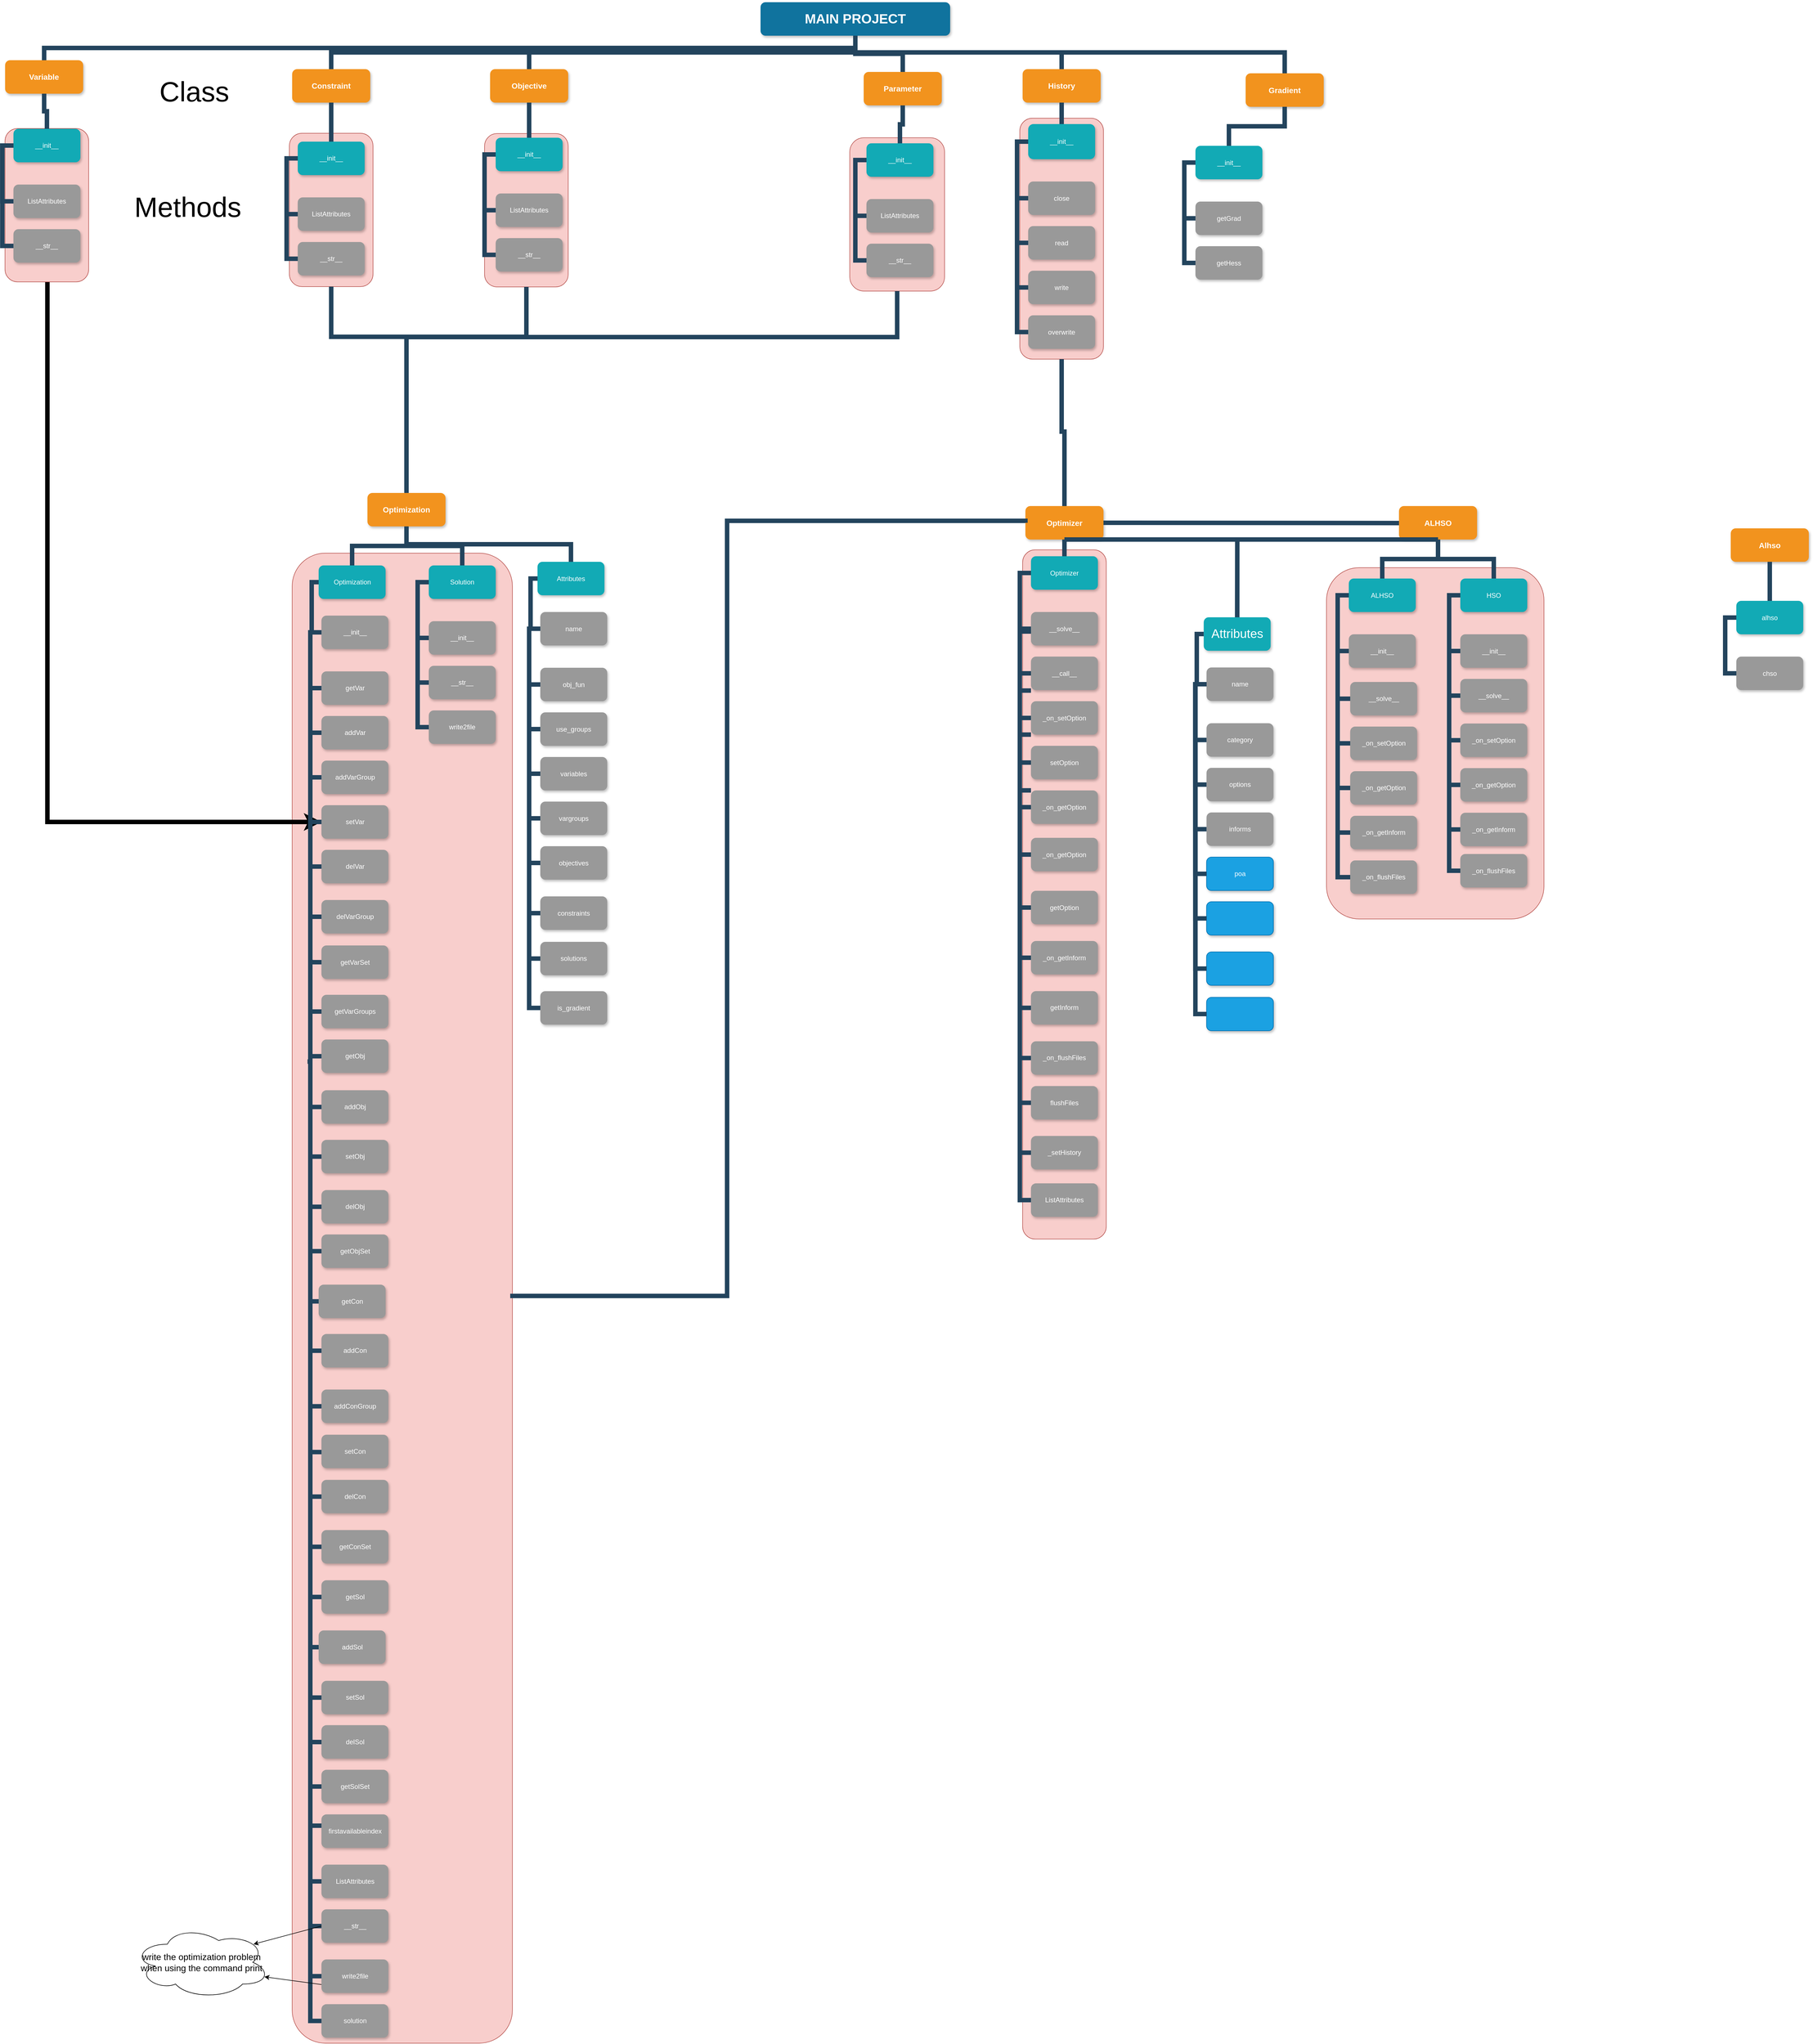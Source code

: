 <mxfile version="11.1.4" type="device"><diagram name="Page-1" id="64c3da0e-402f-94eb-ee01-a36477274f13"><mxGraphModel dx="3124" dy="1163" grid="1" gridSize="10" guides="1" tooltips="1" connect="1" arrows="1" fold="1" page="1" pageScale="1" pageWidth="1169" pageHeight="826" background="#ffffff" math="0" shadow="0"><root><mxCell id="0"/><mxCell id="1" parent="0"/><mxCell id="yDvj0o-9K3z_0OKCFWFN-697" value="" style="rounded=1;whiteSpace=wrap;html=1;fillColor=#f8cecc;strokeColor=#b85450;" parent="1" vertex="1"><mxGeometry x="1160" y="293" width="170" height="275" as="geometry"/></mxCell><mxCell id="yDvj0o-9K3z_0OKCFWFN-698" value="" style="edgeStyle=elbowEdgeStyle;elbow=vertical;rounded=0;fontColor=#000000;endArrow=none;endFill=0;strokeWidth=8;strokeColor=#23445D;entryX=0.5;entryY=0;entryDx=0;entryDy=0;" parent="1" source="yDvj0o-9K3z_0OKCFWFN-697" target="yDvj0o-9K3z_0OKCFWFN-239" edge="1"><mxGeometry width="100" height="100" relative="1" as="geometry"><mxPoint x="444.714" y="550.786" as="sourcePoint"/><mxPoint x="874.714" y="930.786" as="targetPoint"/><Array as="points"><mxPoint x="1065" y="650.5"/></Array></mxGeometry></mxCell><mxCell id="yDvj0o-9K3z_0OKCFWFN-694" value="" style="rounded=1;whiteSpace=wrap;html=1;fillColor=#f8cecc;strokeColor=#b85450;" parent="1" vertex="1"><mxGeometry x="2015" y="1064" width="390" height="630" as="geometry"/></mxCell><mxCell id="yDvj0o-9K3z_0OKCFWFN-686" value="" style="rounded=1;whiteSpace=wrap;html=1;fillColor=#f8cecc;strokeColor=#b85450;" parent="1" vertex="1"><mxGeometry x="1470" y="1032" width="150" height="1236" as="geometry"/></mxCell><mxCell id="yDvj0o-9K3z_0OKCFWFN-678" value="" style="rounded=1;whiteSpace=wrap;html=1;fillColor=#f8cecc;strokeColor=#b85450;" parent="1" vertex="1"><mxGeometry x="160" y="1038" width="395" height="2672" as="geometry"/></mxCell><mxCell id="yDvj0o-9K3z_0OKCFWFN-677" value="" style="rounded=1;whiteSpace=wrap;html=1;fillColor=#f8cecc;strokeColor=#b85450;" parent="1" vertex="1"><mxGeometry x="1465" y="258" width="150" height="432" as="geometry"/></mxCell><mxCell id="nKxYPLcUk3ptNsY3HLzW-236" style="edgeStyle=orthogonalEdgeStyle;rounded=0;orthogonalLoop=1;jettySize=auto;html=1;entryX=0;entryY=0.5;entryDx=0;entryDy=0;strokeWidth=8;" edge="1" parent="1" source="yDvj0o-9K3z_0OKCFWFN-578" target="yDvj0o-9K3z_0OKCFWFN-261"><mxGeometry relative="1" as="geometry"><Array as="points"><mxPoint x="-279" y="1520"/></Array></mxGeometry></mxCell><mxCell id="yDvj0o-9K3z_0OKCFWFN-578" value="" style="rounded=1;whiteSpace=wrap;html=1;fillColor=#f8cecc;strokeColor=#b85450;" parent="1" vertex="1"><mxGeometry x="-355" y="276.5" width="150" height="275" as="geometry"/></mxCell><mxCell id="yDvj0o-9K3z_0OKCFWFN-577" value="" style="rounded=1;whiteSpace=wrap;html=1;fillColor=#f8cecc;strokeColor=#b85450;" parent="1" vertex="1"><mxGeometry x="505" y="285.5" width="150" height="275" as="geometry"/></mxCell><mxCell id="yDvj0o-9K3z_0OKCFWFN-576" value="" style="rounded=1;whiteSpace=wrap;html=1;fillColor=#f8cecc;strokeColor=#b85450;" parent="1" vertex="1"><mxGeometry x="155" y="285" width="150" height="275" as="geometry"/></mxCell><mxCell id="2" value="MAIN PROJECT" style="whiteSpace=wrap;rounded=1;shadow=1;fillColor=#10739E;strokeColor=none;fontColor=#FFFFFF;fontStyle=1;fontSize=24" parent="1" vertex="1"><mxGeometry x="1000" y="50" width="340" height="60" as="geometry"/></mxCell><mxCell id="3" value="Constraint" style="whiteSpace=wrap;rounded=1;fillColor=#F2931E;strokeColor=none;shadow=1;fontColor=#FFFFFF;fontStyle=1;fontSize=14" parent="1" vertex="1"><mxGeometry x="160" y="170.0" width="140" height="60" as="geometry"/></mxCell><mxCell id="4" value="History" style="whiteSpace=wrap;rounded=1;fillColor=#F2931E;strokeColor=none;shadow=1;fontColor=#FFFFFF;fontStyle=1;fontSize=14" parent="1" vertex="1"><mxGeometry x="1470" y="170.0" width="140" height="60" as="geometry"/></mxCell><mxCell id="5" value="Parameter" style="whiteSpace=wrap;rounded=1;fillColor=#F2931E;strokeColor=none;shadow=1;fontColor=#FFFFFF;fontStyle=1;fontSize=14" parent="1" vertex="1"><mxGeometry x="1185" y="175.0" width="140" height="60" as="geometry"/></mxCell><mxCell id="6" value="Gradient" style="whiteSpace=wrap;rounded=1;fillColor=#F2931E;strokeColor=none;shadow=1;fontColor=#FFFFFF;fontStyle=1;fontSize=14" parent="1" vertex="1"><mxGeometry x="1870" y="177.5" width="140" height="60" as="geometry"/></mxCell><mxCell id="7" value="Objective" style="whiteSpace=wrap;rounded=1;fillColor=#F2931E;strokeColor=none;shadow=1;fontColor=#FFFFFF;fontStyle=1;fontSize=14" parent="1" vertex="1"><mxGeometry x="515" y="170.0" width="140" height="60" as="geometry"/></mxCell><mxCell id="8" value="Variable" style="whiteSpace=wrap;rounded=1;fillColor=#F2931E;strokeColor=none;shadow=1;fontColor=#FFFFFF;fontStyle=1;fontSize=14" parent="1" vertex="1"><mxGeometry x="-354.833" y="154.0" width="140" height="60" as="geometry"/></mxCell><mxCell id="10" value="__init__" style="whiteSpace=wrap;rounded=1;fillColor=#12AAB5;strokeColor=none;shadow=1;fontColor=#FFFFFF;" parent="1" vertex="1"><mxGeometry x="170" y="300.0" width="120" height="60" as="geometry"/></mxCell><mxCell id="23" value="ListAttributes" style="whiteSpace=wrap;rounded=1;fillColor=#999999;strokeColor=none;shadow=1;fontColor=#FFFFFF;fontStyle=0" parent="1" vertex="1"><mxGeometry x="170.0" y="400.0" width="120" height="60" as="geometry"/></mxCell><mxCell id="24" value="__str__" style="whiteSpace=wrap;rounded=1;fillColor=#999999;strokeColor=none;shadow=1;fontColor=#FFFFFF;fontStyle=0" parent="1" vertex="1"><mxGeometry x="170.0" y="480.0" width="120" height="60" as="geometry"/></mxCell><mxCell id="43" value="__init__" style="whiteSpace=wrap;rounded=1;fillColor=#12AAB5;strokeColor=none;shadow=1;fontColor=#FFFFFF;" parent="1" vertex="1"><mxGeometry x="1480" y="268.5" width="120" height="63" as="geometry"/></mxCell><mxCell id="45" value="close" style="whiteSpace=wrap;rounded=1;fillColor=#999999;strokeColor=none;shadow=1;fontColor=#FFFFFF;fontStyle=0" parent="1" vertex="1"><mxGeometry x="1480.0" y="371.5" width="120" height="60" as="geometry"/></mxCell><mxCell id="46" value="read" style="whiteSpace=wrap;rounded=1;fillColor=#999999;strokeColor=none;shadow=1;fontColor=#FFFFFF;fontStyle=0" parent="1" vertex="1"><mxGeometry x="1480" y="451.5" width="120" height="60" as="geometry"/></mxCell><mxCell id="47" value="write" style="whiteSpace=wrap;rounded=1;fillColor=#999999;strokeColor=none;shadow=1;fontColor=#FFFFFF;fontStyle=0" parent="1" vertex="1"><mxGeometry x="1480" y="531.5" width="120" height="60" as="geometry"/></mxCell><mxCell id="48" value="overwrite" style="whiteSpace=wrap;rounded=1;fillColor=#999999;strokeColor=none;shadow=1;fontColor=#FFFFFF;fontStyle=0" parent="1" vertex="1"><mxGeometry x="1480" y="611.5" width="120" height="60" as="geometry"/></mxCell><mxCell id="103" value="" style="edgeStyle=elbowEdgeStyle;elbow=vertical;rounded=0;fontColor=#000000;endArrow=none;endFill=0;strokeWidth=8;strokeColor=#23445D;" parent="1" source="3" target="10" edge="1"><mxGeometry width="100" height="100" relative="1" as="geometry"><mxPoint x="20" y="290" as="sourcePoint"/><mxPoint x="120" y="190" as="targetPoint"/></mxGeometry></mxCell><mxCell id="105" value="" style="edgeStyle=elbowEdgeStyle;elbow=horizontal;rounded=0;fontColor=#000000;endArrow=none;endFill=0;strokeWidth=8;strokeColor=#23445D;" parent="1" source="10" target="23" edge="1"><mxGeometry width="100" height="100" relative="1" as="geometry"><mxPoint x="110" y="480" as="sourcePoint"/><mxPoint x="210" y="380" as="targetPoint"/><Array as="points"><mxPoint x="150" y="380"/></Array></mxGeometry></mxCell><mxCell id="106" value="" style="edgeStyle=elbowEdgeStyle;elbow=horizontal;rounded=0;fontColor=#000000;endArrow=none;endFill=0;strokeWidth=8;strokeColor=#23445D;" parent="1" source="10" target="24" edge="1"><mxGeometry width="100" height="100" relative="1" as="geometry"><mxPoint x="180" y="340" as="sourcePoint"/><mxPoint x="180" y="440" as="targetPoint"/><Array as="points"><mxPoint x="150" y="400"/></Array></mxGeometry></mxCell><mxCell id="116" value="" style="edgeStyle=elbowEdgeStyle;elbow=vertical;rounded=0;fontColor=#000000;endArrow=none;endFill=0;strokeWidth=8;strokeColor=#23445D;" parent="1" source="4" target="43" edge="1"><mxGeometry width="100" height="100" relative="1" as="geometry"><mxPoint x="1180" y="240.0" as="sourcePoint"/><mxPoint x="1080" y="310" as="targetPoint"/></mxGeometry></mxCell><mxCell id="118" value="" style="edgeStyle=elbowEdgeStyle;elbow=horizontal;rounded=0;fontColor=#000000;endArrow=none;endFill=0;strokeWidth=8;strokeColor=#23445D;" parent="1" source="43" target="45" edge="1"><mxGeometry width="100" height="100" relative="1" as="geometry"><mxPoint x="1460" y="301.5" as="sourcePoint"/><mxPoint x="1470.0" y="401.5" as="targetPoint"/><Array as="points"><mxPoint x="1460" y="351.5"/></Array></mxGeometry></mxCell><mxCell id="119" value="" style="edgeStyle=elbowEdgeStyle;elbow=horizontal;rounded=0;fontColor=#000000;endArrow=none;endFill=0;strokeWidth=8;strokeColor=#23445D;" parent="1" source="43" target="46" edge="1"><mxGeometry width="100" height="100" relative="1" as="geometry"><mxPoint x="1470" y="301.5" as="sourcePoint"/><mxPoint x="1470" y="481.5" as="targetPoint"/><Array as="points"><mxPoint x="1460" y="391.5"/></Array></mxGeometry></mxCell><mxCell id="121" value="" style="edgeStyle=elbowEdgeStyle;elbow=horizontal;rounded=0;fontColor=#000000;endArrow=none;endFill=0;strokeWidth=8;strokeColor=#23445D;" parent="1" source="43" target="48" edge="1"><mxGeometry width="100" height="100" relative="1" as="geometry"><mxPoint x="1470" y="301.5" as="sourcePoint"/><mxPoint x="1470" y="641.5" as="targetPoint"/><Array as="points"><mxPoint x="1460" y="471.5"/></Array></mxGeometry></mxCell><mxCell id="122" value="" style="edgeStyle=elbowEdgeStyle;elbow=horizontal;rounded=0;fontColor=#000000;endArrow=none;endFill=0;strokeWidth=8;strokeColor=#23445D;" parent="1" source="43" target="47" edge="1"><mxGeometry width="100" height="100" relative="1" as="geometry"><mxPoint x="1470" y="301.5" as="sourcePoint"/><mxPoint x="1470" y="561.5" as="targetPoint"/><Array as="points"><mxPoint x="1460" y="441.5"/></Array></mxGeometry></mxCell><mxCell id="133" value="__init__" style="whiteSpace=wrap;rounded=1;fillColor=#12AAB5;strokeColor=none;shadow=1;fontColor=#FFFFFF;" parent="1" vertex="1"><mxGeometry x="1780.0" y="307.5" width="120" height="60" as="geometry"/></mxCell><mxCell id="135" value="getGrad" style="whiteSpace=wrap;rounded=1;fillColor=#999999;strokeColor=none;shadow=1;fontColor=#FFFFFF;fontStyle=0" parent="1" vertex="1"><mxGeometry x="1780.0" y="407.5" width="120" height="60" as="geometry"/></mxCell><mxCell id="136" value="getHess" style="whiteSpace=wrap;rounded=1;fillColor=#999999;strokeColor=none;shadow=1;fontColor=#FFFFFF;fontStyle=0" parent="1" vertex="1"><mxGeometry x="1780" y="487.5" width="120" height="60" as="geometry"/></mxCell><mxCell id="145" value="" style="edgeStyle=elbowEdgeStyle;elbow=horizontal;rounded=0;fontColor=#000000;endArrow=none;endFill=0;strokeWidth=8;strokeColor=#23445D;" parent="1" source="133" target="135" edge="1"><mxGeometry width="100" height="100" relative="1" as="geometry"><mxPoint x="1760" y="337.5" as="sourcePoint"/><mxPoint x="1770.0" y="437.5" as="targetPoint"/><Array as="points"><mxPoint x="1760" y="387.5"/></Array></mxGeometry></mxCell><mxCell id="146" value="" style="edgeStyle=elbowEdgeStyle;elbow=horizontal;rounded=0;fontColor=#000000;endArrow=none;endFill=0;strokeWidth=8;strokeColor=#23445D;" parent="1" source="133" target="136" edge="1"><mxGeometry width="100" height="100" relative="1" as="geometry"><mxPoint x="1770" y="337.5" as="sourcePoint"/><mxPoint x="1770.0" y="517.5" as="targetPoint"/><Array as="points"><mxPoint x="1760" y="427.5"/></Array></mxGeometry></mxCell><mxCell id="155" value="__init__" style="whiteSpace=wrap;rounded=1;fillColor=#12AAB5;strokeColor=none;shadow=1;fontColor=#FFFFFF;" parent="1" vertex="1"><mxGeometry x="525.0" y="293.0" width="120" height="60" as="geometry"/></mxCell><mxCell id="157" value="ListAttributes" style="whiteSpace=wrap;rounded=1;fillColor=#999999;strokeColor=none;shadow=1;fontColor=#FFFFFF;fontStyle=0" parent="1" vertex="1"><mxGeometry x="525.0" y="393.0" width="120" height="60" as="geometry"/></mxCell><mxCell id="158" value="__str__" style="whiteSpace=wrap;rounded=1;fillColor=#999999;strokeColor=none;shadow=1;fontColor=#FFFFFF;fontStyle=0" parent="1" vertex="1"><mxGeometry x="525" y="473.0" width="120" height="60" as="geometry"/></mxCell><mxCell id="167" value="" style="edgeStyle=elbowEdgeStyle;elbow=horizontal;rounded=0;fontColor=#000000;endArrow=none;endFill=0;strokeWidth=8;strokeColor=#23445D;" parent="1" source="155" target="157" edge="1"><mxGeometry width="100" height="100" relative="1" as="geometry"><mxPoint x="505" y="323.0" as="sourcePoint"/><mxPoint x="515.0" y="423.0" as="targetPoint"/><Array as="points"><mxPoint x="505" y="373.0"/></Array></mxGeometry></mxCell><mxCell id="168" value="" style="edgeStyle=elbowEdgeStyle;elbow=horizontal;rounded=0;fontColor=#000000;endArrow=none;endFill=0;strokeWidth=8;strokeColor=#23445D;" parent="1" source="155" target="158" edge="1"><mxGeometry width="100" height="100" relative="1" as="geometry"><mxPoint x="515" y="323.0" as="sourcePoint"/><mxPoint x="515.0" y="503.0" as="targetPoint"/><Array as="points"><mxPoint x="505" y="413.0"/></Array></mxGeometry></mxCell><mxCell id="177" value="__init__" style="whiteSpace=wrap;rounded=1;fillColor=#12AAB5;strokeColor=none;shadow=1;fontColor=#FFFFFF;" parent="1" vertex="1"><mxGeometry x="-339.833" y="277.0" width="120" height="60" as="geometry"/></mxCell><mxCell id="179" value="ListAttributes" style="whiteSpace=wrap;rounded=1;fillColor=#999999;strokeColor=none;shadow=1;fontColor=#FFFFFF;fontStyle=0" parent="1" vertex="1"><mxGeometry x="-339.833" y="377.0" width="120" height="60" as="geometry"/></mxCell><mxCell id="180" value="__str__" style="whiteSpace=wrap;rounded=1;fillColor=#999999;strokeColor=none;shadow=1;fontColor=#FFFFFF;fontStyle=0" parent="1" vertex="1"><mxGeometry x="-339.833" y="457.0" width="120" height="60" as="geometry"/></mxCell><mxCell id="189" value="" style="edgeStyle=elbowEdgeStyle;elbow=horizontal;rounded=0;fontColor=#000000;endArrow=none;endFill=0;strokeWidth=8;strokeColor=#23445D;" parent="1" source="177" target="179" edge="1"><mxGeometry width="100" height="100" relative="1" as="geometry"><mxPoint x="-359.833" y="307.0" as="sourcePoint"/><mxPoint x="-349.833" y="407.0" as="targetPoint"/><Array as="points"><mxPoint x="-359.833" y="357.0"/></Array></mxGeometry></mxCell><mxCell id="190" value="" style="edgeStyle=elbowEdgeStyle;elbow=horizontal;rounded=0;fontColor=#000000;endArrow=none;endFill=0;strokeWidth=8;strokeColor=#23445D;" parent="1" source="177" target="180" edge="1"><mxGeometry width="100" height="100" relative="1" as="geometry"><mxPoint x="-349.833" y="307.0" as="sourcePoint"/><mxPoint x="-349.833" y="487.0" as="targetPoint"/><Array as="points"><mxPoint x="-359.833" y="397.0"/></Array></mxGeometry></mxCell><mxCell id="199" value="__init__" style="whiteSpace=wrap;rounded=1;fillColor=#12AAB5;strokeColor=none;shadow=1;fontColor=#FFFFFF;" parent="1" vertex="1"><mxGeometry x="1190.0" y="303.0" width="120" height="60" as="geometry"/></mxCell><mxCell id="201" value="ListAttributes" style="whiteSpace=wrap;rounded=1;fillColor=#999999;strokeColor=none;shadow=1;fontColor=#FFFFFF;fontStyle=0" parent="1" vertex="1"><mxGeometry x="1190.0" y="403.0" width="120" height="60" as="geometry"/></mxCell><mxCell id="202" value="__str__" style="whiteSpace=wrap;rounded=1;fillColor=#999999;strokeColor=none;shadow=1;fontColor=#FFFFFF;fontStyle=0" parent="1" vertex="1"><mxGeometry x="1190" y="483.0" width="120" height="60" as="geometry"/></mxCell><mxCell id="211" value="" style="edgeStyle=elbowEdgeStyle;elbow=horizontal;rounded=0;fontColor=#000000;endArrow=none;endFill=0;strokeWidth=8;strokeColor=#23445D;" parent="1" source="199" target="201" edge="1"><mxGeometry width="100" height="100" relative="1" as="geometry"><mxPoint x="1170" y="333.0" as="sourcePoint"/><mxPoint x="1180.0" y="433.0" as="targetPoint"/><Array as="points"><mxPoint x="1170" y="383.0"/></Array></mxGeometry></mxCell><mxCell id="212" value="" style="edgeStyle=elbowEdgeStyle;elbow=horizontal;rounded=0;fontColor=#000000;endArrow=none;endFill=0;strokeWidth=8;strokeColor=#23445D;" parent="1" source="199" target="202" edge="1"><mxGeometry width="100" height="100" relative="1" as="geometry"><mxPoint x="1180" y="333.0" as="sourcePoint"/><mxPoint x="1180.0" y="513.0" as="targetPoint"/><Array as="points"><mxPoint x="1170" y="423.0"/></Array></mxGeometry></mxCell><mxCell id="221" value="" style="edgeStyle=elbowEdgeStyle;elbow=vertical;rounded=0;fontColor=#000000;endArrow=none;endFill=0;strokeWidth=8;strokeColor=#23445D;" parent="1" source="6" target="133" edge="1"><mxGeometry width="100" height="100" relative="1" as="geometry"><mxPoint x="1750" y="277.5" as="sourcePoint"/><mxPoint x="1850" y="177.5" as="targetPoint"/></mxGeometry></mxCell><mxCell id="223" value="" style="edgeStyle=elbowEdgeStyle;elbow=vertical;rounded=0;fontColor=#000000;endArrow=none;endFill=0;strokeWidth=8;strokeColor=#23445D;" parent="1" source="7" target="155" edge="1"><mxGeometry width="100" height="100" relative="1" as="geometry"><mxPoint x="585" y="300" as="sourcePoint"/><mxPoint x="485" y="190" as="targetPoint"/></mxGeometry></mxCell><mxCell id="225" value="" style="edgeStyle=elbowEdgeStyle;elbow=vertical;rounded=0;fontColor=#000000;endArrow=none;endFill=0;strokeWidth=8;strokeColor=#23445D;" parent="1" source="8" target="177" edge="1"><mxGeometry width="100" height="100" relative="1" as="geometry"><mxPoint x="-444.833" y="274" as="sourcePoint"/><mxPoint x="-344.833" y="174" as="targetPoint"/></mxGeometry></mxCell><mxCell id="227" value="" style="edgeStyle=elbowEdgeStyle;elbow=vertical;rounded=0;fontColor=#000000;endArrow=none;endFill=0;strokeWidth=8;strokeColor=#23445D;" parent="1" source="5" target="199" edge="1"><mxGeometry width="100" height="100" relative="1" as="geometry"><mxPoint x="1075" y="288" as="sourcePoint"/><mxPoint x="1175" y="188" as="targetPoint"/></mxGeometry></mxCell><mxCell id="229" value="" style="edgeStyle=elbowEdgeStyle;elbow=vertical;rounded=0;fontColor=#000000;endArrow=none;endFill=0;strokeWidth=8;strokeColor=#23445D;" parent="1" source="2" target="3" edge="1"><mxGeometry width="100" height="100" relative="1" as="geometry"><mxPoint x="540" y="140" as="sourcePoint"/><mxPoint x="640" y="40" as="targetPoint"/></mxGeometry></mxCell><mxCell id="230" value="" style="edgeStyle=elbowEdgeStyle;elbow=vertical;rounded=0;fontColor=#000000;endArrow=none;endFill=0;strokeWidth=8;strokeColor=#23445D;" parent="1" source="2" target="4" edge="1"><mxGeometry width="100" height="100" relative="1" as="geometry"><mxPoint x="550" y="150" as="sourcePoint"/><mxPoint x="650" y="50" as="targetPoint"/><Array as="points"><mxPoint x="1170" y="140"/></Array></mxGeometry></mxCell><mxCell id="231" value="" style="edgeStyle=elbowEdgeStyle;elbow=vertical;rounded=0;fontColor=#000000;endArrow=none;endFill=0;strokeWidth=8;strokeColor=#23445D;" parent="1" source="2" target="6" edge="1"><mxGeometry width="100" height="100" relative="1" as="geometry"><mxPoint x="560" y="160" as="sourcePoint"/><mxPoint x="660" y="60" as="targetPoint"/><Array as="points"><mxPoint x="1550" y="140"/></Array></mxGeometry></mxCell><mxCell id="232" value="" style="edgeStyle=elbowEdgeStyle;elbow=vertical;rounded=0;fontColor=#000000;endArrow=none;endFill=0;strokeWidth=8;strokeColor=#23445D;" parent="1" source="2" target="7" edge="1"><mxGeometry width="100" height="100" relative="1" as="geometry"><mxPoint x="570" y="170" as="sourcePoint"/><mxPoint x="670" y="70" as="targetPoint"/></mxGeometry></mxCell><mxCell id="233" value="" style="edgeStyle=elbowEdgeStyle;elbow=vertical;rounded=0;fontColor=#000000;endArrow=none;endFill=0;strokeWidth=8;strokeColor=#23445D;" parent="1" source="2" target="8" edge="1"><mxGeometry width="100" height="100" relative="1" as="geometry"><mxPoint x="580" y="180" as="sourcePoint"/><mxPoint x="680" y="80" as="targetPoint"/></mxGeometry></mxCell><mxCell id="234" value="" style="edgeStyle=elbowEdgeStyle;elbow=vertical;rounded=0;fontColor=#000000;endArrow=none;endFill=0;strokeWidth=8;strokeColor=#23445D;" parent="1" source="2" target="5" edge="1"><mxGeometry width="100" height="100" relative="1" as="geometry"><mxPoint x="590" y="190" as="sourcePoint"/><mxPoint x="690" y="90" as="targetPoint"/></mxGeometry></mxCell><mxCell id="yDvj0o-9K3z_0OKCFWFN-234" value="&lt;font style=&quot;font-size: 50px&quot;&gt;Class&lt;/font&gt;" style="text;html=1;resizable=0;points=[];autosize=1;align=left;verticalAlign=top;spacingTop=-4;" parent="1" vertex="1"><mxGeometry x="-80" y="177.5" width="140" height="30" as="geometry"/></mxCell><mxCell id="yDvj0o-9K3z_0OKCFWFN-235" value="&lt;font style=&quot;font-size: 50px&quot;&gt;Methods&lt;/font&gt;" style="text;html=1;resizable=0;points=[];autosize=1;align=left;verticalAlign=top;spacingTop=-4;" parent="1" vertex="1"><mxGeometry x="-125" y="385" width="210" height="30" as="geometry"/></mxCell><mxCell id="yDvj0o-9K3z_0OKCFWFN-238" value="Alhso" style="whiteSpace=wrap;rounded=1;fillColor=#F2931E;strokeColor=none;shadow=1;fontColor=#FFFFFF;fontStyle=1;fontSize=14" parent="1" vertex="1"><mxGeometry x="2740" y="993.5" width="140" height="60" as="geometry"/></mxCell><mxCell id="yDvj0o-9K3z_0OKCFWFN-239" value="Optimization" style="whiteSpace=wrap;rounded=1;fillColor=#F2931E;strokeColor=none;shadow=1;fontColor=#FFFFFF;fontStyle=1;fontSize=14" parent="1" vertex="1"><mxGeometry x="295" y="930.0" width="140" height="60" as="geometry"/></mxCell><mxCell id="yDvj0o-9K3z_0OKCFWFN-241" value="Optimizer" style="whiteSpace=wrap;rounded=1;fillColor=#F2931E;strokeColor=none;shadow=1;fontColor=#FFFFFF;fontStyle=1;fontSize=14" parent="1" vertex="1"><mxGeometry x="1475" y="953.5" width="140" height="60" as="geometry"/></mxCell><mxCell id="yDvj0o-9K3z_0OKCFWFN-242" value="ALHSO" style="whiteSpace=wrap;rounded=1;fillColor=#F2931E;strokeColor=none;shadow=1;fontColor=#FFFFFF;fontStyle=1;fontSize=14" parent="1" vertex="1"><mxGeometry x="2145" y="953.5" width="140" height="60" as="geometry"/></mxCell><mxCell id="yDvj0o-9K3z_0OKCFWFN-244" value="alhso" style="whiteSpace=wrap;rounded=1;fillColor=#12AAB5;strokeColor=none;shadow=1;fontColor=#FFFFFF;" parent="1" vertex="1"><mxGeometry x="2750" y="1123.5" width="120" height="60" as="geometry"/></mxCell><mxCell id="yDvj0o-9K3z_0OKCFWFN-246" value="chso" style="whiteSpace=wrap;rounded=1;fillColor=#999999;strokeColor=none;shadow=1;fontColor=#FFFFFF;fontStyle=0" parent="1" vertex="1"><mxGeometry x="2750" y="1223.5" width="120" height="60" as="geometry"/></mxCell><mxCell id="yDvj0o-9K3z_0OKCFWFN-256" value="__init__" style="whiteSpace=wrap;rounded=1;fillColor=#999999;strokeColor=none;shadow=1;fontColor=#FFFFFF;" parent="1" vertex="1"><mxGeometry x="212.5" y="1150" width="120" height="60" as="geometry"/></mxCell><mxCell id="yDvj0o-9K3z_0OKCFWFN-257" value="Solution" style="whiteSpace=wrap;rounded=1;fillColor=#12AAB5;strokeColor=none;shadow=1;fontColor=#FFFFFF;" parent="1" vertex="1"><mxGeometry x="405.0" y="1060" width="120" height="60" as="geometry"/></mxCell><mxCell id="yDvj0o-9K3z_0OKCFWFN-258" value="getVar" style="whiteSpace=wrap;rounded=1;fillColor=#999999;strokeColor=none;shadow=1;fontColor=#FFFFFF;fontStyle=0" parent="1" vertex="1"><mxGeometry x="212.5" y="1250" width="120" height="60" as="geometry"/></mxCell><mxCell id="yDvj0o-9K3z_0OKCFWFN-259" value="addVar" style="whiteSpace=wrap;rounded=1;fillColor=#999999;strokeColor=none;shadow=1;fontColor=#FFFFFF;fontStyle=0" parent="1" vertex="1"><mxGeometry x="212.5" y="1330" width="120" height="60" as="geometry"/></mxCell><mxCell id="yDvj0o-9K3z_0OKCFWFN-260" value="addVarGroup" style="whiteSpace=wrap;rounded=1;fillColor=#999999;strokeColor=none;shadow=1;fontColor=#FFFFFF;fontStyle=0" parent="1" vertex="1"><mxGeometry x="212.5" y="1410" width="120" height="60" as="geometry"/></mxCell><mxCell id="yDvj0o-9K3z_0OKCFWFN-261" value="setVar" style="whiteSpace=wrap;rounded=1;fillColor=#999999;strokeColor=none;shadow=1;fontColor=#FFFFFF;fontStyle=0" parent="1" vertex="1"><mxGeometry x="212.5" y="1490" width="120" height="60" as="geometry"/></mxCell><mxCell id="yDvj0o-9K3z_0OKCFWFN-262" value="delVar" style="whiteSpace=wrap;rounded=1;fillColor=#999999;strokeColor=none;shadow=1;fontColor=#FFFFFF;fontStyle=0" parent="1" vertex="1"><mxGeometry x="212.5" y="1570" width="120" height="60" as="geometry"/></mxCell><mxCell id="yDvj0o-9K3z_0OKCFWFN-263" value="__init__" style="whiteSpace=wrap;rounded=1;fillColor=#999999;strokeColor=none;shadow=1;fontColor=#FFFFFF;fontStyle=0" parent="1" vertex="1"><mxGeometry x="405.0" y="1160" width="120" height="60" as="geometry"/></mxCell><mxCell id="yDvj0o-9K3z_0OKCFWFN-264" value="__str__" style="whiteSpace=wrap;rounded=1;fillColor=#999999;strokeColor=none;shadow=1;fontColor=#FFFFFF;fontStyle=0" parent="1" vertex="1"><mxGeometry x="405.0" y="1240" width="120" height="60" as="geometry"/></mxCell><mxCell id="yDvj0o-9K3z_0OKCFWFN-265" value="write2file" style="whiteSpace=wrap;rounded=1;fillColor=#999999;strokeColor=none;shadow=1;fontColor=#FFFFFF;fontStyle=0" parent="1" vertex="1"><mxGeometry x="405.0" y="1320" width="120" height="60" as="geometry"/></mxCell><mxCell id="yDvj0o-9K3z_0OKCFWFN-268" value="" style="edgeStyle=elbowEdgeStyle;elbow=vertical;rounded=0;fontColor=#000000;endArrow=none;endFill=0;strokeWidth=8;strokeColor=#23445D;" parent="1" source="yDvj0o-9K3z_0OKCFWFN-238" target="yDvj0o-9K3z_0OKCFWFN-244" edge="1"><mxGeometry width="100" height="100" relative="1" as="geometry"><mxPoint x="2600" y="1113.5" as="sourcePoint"/><mxPoint x="2700" y="1013.5" as="targetPoint"/></mxGeometry></mxCell><mxCell id="yDvj0o-9K3z_0OKCFWFN-270" value="" style="edgeStyle=elbowEdgeStyle;elbow=horizontal;rounded=0;fontColor=#000000;endArrow=none;endFill=0;strokeWidth=8;strokeColor=#23445D;" parent="1" source="yDvj0o-9K3z_0OKCFWFN-244" target="yDvj0o-9K3z_0OKCFWFN-246" edge="1"><mxGeometry width="100" height="100" relative="1" as="geometry"><mxPoint x="2690" y="1303.5" as="sourcePoint"/><mxPoint x="2790" y="1203.5" as="targetPoint"/><Array as="points"><mxPoint x="2730" y="1203.5"/></Array></mxGeometry></mxCell><mxCell id="yDvj0o-9K3z_0OKCFWFN-280" value="" style="edgeStyle=elbowEdgeStyle;elbow=vertical;rounded=0;fontColor=#000000;endArrow=none;endFill=0;strokeWidth=8;strokeColor=#23445D;" parent="1" source="yDvj0o-9K3z_0OKCFWFN-239" target="yDvj0o-9K3z_0OKCFWFN-644" edge="1"><mxGeometry width="100" height="100" relative="1" as="geometry"><mxPoint x="5" y="1000.0" as="sourcePoint"/><mxPoint x="-95" y="1070" as="targetPoint"/></mxGeometry></mxCell><mxCell id="yDvj0o-9K3z_0OKCFWFN-281" value="" style="edgeStyle=elbowEdgeStyle;elbow=vertical;rounded=0;fontColor=#000000;endArrow=none;endFill=0;strokeWidth=8;strokeColor=#23445D;" parent="1" source="yDvj0o-9K3z_0OKCFWFN-239" target="yDvj0o-9K3z_0OKCFWFN-257" edge="1"><mxGeometry width="100" height="100" relative="1" as="geometry"><mxPoint x="5" y="1000.0" as="sourcePoint"/><mxPoint x="105" y="1070" as="targetPoint"/></mxGeometry></mxCell><mxCell id="yDvj0o-9K3z_0OKCFWFN-282" value="" style="edgeStyle=elbowEdgeStyle;elbow=horizontal;rounded=0;fontColor=#000000;endArrow=none;endFill=0;strokeWidth=8;strokeColor=#23445D;" parent="1" source="yDvj0o-9K3z_0OKCFWFN-256" target="yDvj0o-9K3z_0OKCFWFN-258" edge="1"><mxGeometry width="100" height="100" relative="1" as="geometry"><mxPoint x="192.5" y="1180.0" as="sourcePoint"/><mxPoint x="202.5" y="1280" as="targetPoint"/><Array as="points"><mxPoint x="192.5" y="1230"/></Array></mxGeometry></mxCell><mxCell id="yDvj0o-9K3z_0OKCFWFN-283" value="" style="edgeStyle=elbowEdgeStyle;elbow=horizontal;rounded=0;fontColor=#000000;endArrow=none;endFill=0;strokeWidth=8;strokeColor=#23445D;" parent="1" source="yDvj0o-9K3z_0OKCFWFN-256" target="yDvj0o-9K3z_0OKCFWFN-259" edge="1"><mxGeometry width="100" height="100" relative="1" as="geometry"><mxPoint x="202.5" y="1180" as="sourcePoint"/><mxPoint x="202.5" y="1360" as="targetPoint"/><Array as="points"><mxPoint x="192.5" y="1270"/></Array></mxGeometry></mxCell><mxCell id="yDvj0o-9K3z_0OKCFWFN-284" value="" style="edgeStyle=elbowEdgeStyle;elbow=horizontal;rounded=0;fontColor=#000000;endArrow=none;endFill=0;strokeWidth=8;strokeColor=#23445D;" parent="1" source="yDvj0o-9K3z_0OKCFWFN-256" target="yDvj0o-9K3z_0OKCFWFN-262" edge="1"><mxGeometry width="100" height="100" relative="1" as="geometry"><mxPoint x="202.5" y="1180" as="sourcePoint"/><mxPoint x="202.5" y="1600" as="targetPoint"/><Array as="points"><mxPoint x="192.5" y="1400"/></Array></mxGeometry></mxCell><mxCell id="yDvj0o-9K3z_0OKCFWFN-285" value="" style="edgeStyle=elbowEdgeStyle;elbow=horizontal;rounded=0;fontColor=#000000;endArrow=none;endFill=0;strokeWidth=8;strokeColor=#23445D;" parent="1" source="yDvj0o-9K3z_0OKCFWFN-256" target="yDvj0o-9K3z_0OKCFWFN-261" edge="1"><mxGeometry width="100" height="100" relative="1" as="geometry"><mxPoint x="202.5" y="1180" as="sourcePoint"/><mxPoint x="202.5" y="1520" as="targetPoint"/><Array as="points"><mxPoint x="192.5" y="1350"/></Array></mxGeometry></mxCell><mxCell id="yDvj0o-9K3z_0OKCFWFN-286" value="" style="edgeStyle=elbowEdgeStyle;elbow=horizontal;rounded=0;fontColor=#000000;endArrow=none;endFill=0;strokeWidth=8;strokeColor=#23445D;" parent="1" source="yDvj0o-9K3z_0OKCFWFN-256" target="yDvj0o-9K3z_0OKCFWFN-260" edge="1"><mxGeometry width="100" height="100" relative="1" as="geometry"><mxPoint x="202.5" y="1180" as="sourcePoint"/><mxPoint x="202.5" y="1440" as="targetPoint"/><Array as="points"><mxPoint x="192.5" y="1320"/></Array></mxGeometry></mxCell><mxCell id="yDvj0o-9K3z_0OKCFWFN-287" value="" style="edgeStyle=elbowEdgeStyle;elbow=horizontal;rounded=0;fontColor=#000000;endArrow=none;endFill=0;strokeWidth=8;strokeColor=#23445D;" parent="1" source="yDvj0o-9K3z_0OKCFWFN-257" target="yDvj0o-9K3z_0OKCFWFN-263" edge="1"><mxGeometry width="100" height="100" relative="1" as="geometry"><mxPoint x="375" y="1090.0" as="sourcePoint"/><mxPoint x="385.0" y="1190" as="targetPoint"/><Array as="points"><mxPoint x="385" y="1140"/></Array></mxGeometry></mxCell><mxCell id="yDvj0o-9K3z_0OKCFWFN-288" value="" style="edgeStyle=elbowEdgeStyle;elbow=horizontal;rounded=0;fontColor=#000000;endArrow=none;endFill=0;strokeWidth=8;strokeColor=#23445D;" parent="1" source="yDvj0o-9K3z_0OKCFWFN-257" target="yDvj0o-9K3z_0OKCFWFN-264" edge="1"><mxGeometry width="100" height="100" relative="1" as="geometry"><mxPoint x="385" y="1090" as="sourcePoint"/><mxPoint x="385.0" y="1270" as="targetPoint"/><Array as="points"><mxPoint x="385" y="1180"/></Array></mxGeometry></mxCell><mxCell id="yDvj0o-9K3z_0OKCFWFN-291" value="" style="edgeStyle=elbowEdgeStyle;elbow=horizontal;rounded=0;fontColor=#000000;endArrow=none;endFill=0;strokeWidth=8;strokeColor=#23445D;" parent="1" source="yDvj0o-9K3z_0OKCFWFN-257" target="yDvj0o-9K3z_0OKCFWFN-265" edge="1"><mxGeometry width="100" height="100" relative="1" as="geometry"><mxPoint x="385" y="1090" as="sourcePoint"/><mxPoint x="385.0" y="1350" as="targetPoint"/><Array as="points"><mxPoint x="385" y="1230"/></Array></mxGeometry></mxCell><mxCell id="yDvj0o-9K3z_0OKCFWFN-292" value="Optimizer" style="whiteSpace=wrap;rounded=1;fillColor=#12AAB5;strokeColor=none;shadow=1;fontColor=#FFFFFF;" parent="1" vertex="1"><mxGeometry x="1485.0" y="1043.5" width="120" height="60" as="geometry"/></mxCell><mxCell id="yDvj0o-9K3z_0OKCFWFN-294" value="__solve__" style="whiteSpace=wrap;rounded=1;fillColor=#999999;strokeColor=none;shadow=1;fontColor=#FFFFFF;fontStyle=0" parent="1" vertex="1"><mxGeometry x="1485.0" y="1143.5" width="120" height="60" as="geometry"/></mxCell><mxCell id="yDvj0o-9K3z_0OKCFWFN-295" value="__call__" style="whiteSpace=wrap;rounded=1;fillColor=#999999;strokeColor=none;shadow=1;fontColor=#FFFFFF;fontStyle=0" parent="1" vertex="1"><mxGeometry x="1485" y="1223.5" width="120" height="60" as="geometry"/></mxCell><mxCell id="yDvj0o-9K3z_0OKCFWFN-296" value="_on_setOption" style="whiteSpace=wrap;rounded=1;fillColor=#999999;strokeColor=none;shadow=1;fontColor=#FFFFFF;fontStyle=0" parent="1" vertex="1"><mxGeometry x="1485.0" y="1303.5" width="120" height="60" as="geometry"/></mxCell><mxCell id="yDvj0o-9K3z_0OKCFWFN-297" value="setOption" style="whiteSpace=wrap;rounded=1;fillColor=#999999;strokeColor=none;shadow=1;fontColor=#FFFFFF;fontStyle=0" parent="1" vertex="1"><mxGeometry x="1485" y="1383.5" width="120" height="60" as="geometry"/></mxCell><mxCell id="yDvj0o-9K3z_0OKCFWFN-298" value="_on_getOption" style="whiteSpace=wrap;rounded=1;fillColor=#999999;strokeColor=none;shadow=1;fontColor=#FFFFFF;fontStyle=0" parent="1" vertex="1"><mxGeometry x="1485" y="1463.5" width="120" height="60" as="geometry"/></mxCell><mxCell id="yDvj0o-9K3z_0OKCFWFN-304" value="" style="edgeStyle=elbowEdgeStyle;elbow=horizontal;rounded=0;fontColor=#000000;endArrow=none;endFill=0;strokeWidth=8;strokeColor=#23445D;" parent="1" source="yDvj0o-9K3z_0OKCFWFN-292" target="yDvj0o-9K3z_0OKCFWFN-294" edge="1"><mxGeometry width="100" height="100" relative="1" as="geometry"><mxPoint x="1465" y="1073.5" as="sourcePoint"/><mxPoint x="1475.0" y="1173.5" as="targetPoint"/><Array as="points"><mxPoint x="1465" y="1123.5"/></Array></mxGeometry></mxCell><mxCell id="yDvj0o-9K3z_0OKCFWFN-305" value="" style="edgeStyle=elbowEdgeStyle;elbow=horizontal;rounded=0;fontColor=#000000;endArrow=none;endFill=0;strokeWidth=8;strokeColor=#23445D;" parent="1" source="yDvj0o-9K3z_0OKCFWFN-292" target="yDvj0o-9K3z_0OKCFWFN-295" edge="1"><mxGeometry width="100" height="100" relative="1" as="geometry"><mxPoint x="1475" y="1073.5" as="sourcePoint"/><mxPoint x="1475.0" y="1253.5" as="targetPoint"/><Array as="points"><mxPoint x="1465" y="1163.5"/></Array></mxGeometry></mxCell><mxCell id="yDvj0o-9K3z_0OKCFWFN-306" value="" style="edgeStyle=elbowEdgeStyle;elbow=horizontal;rounded=0;fontColor=#000000;endArrow=none;endFill=0;strokeWidth=8;strokeColor=#23445D;" parent="1" source="yDvj0o-9K3z_0OKCFWFN-292" target="yDvj0o-9K3z_0OKCFWFN-298" edge="1"><mxGeometry width="100" height="100" relative="1" as="geometry"><mxPoint x="1475" y="1073.5" as="sourcePoint"/><mxPoint x="1475" y="1493.5" as="targetPoint"/><Array as="points"><mxPoint x="1465" y="1293.5"/></Array></mxGeometry></mxCell><mxCell id="yDvj0o-9K3z_0OKCFWFN-307" value="" style="edgeStyle=elbowEdgeStyle;elbow=horizontal;rounded=0;fontColor=#000000;endArrow=none;endFill=0;strokeWidth=8;strokeColor=#23445D;" parent="1" source="yDvj0o-9K3z_0OKCFWFN-292" target="yDvj0o-9K3z_0OKCFWFN-297" edge="1"><mxGeometry width="100" height="100" relative="1" as="geometry"><mxPoint x="1475" y="1073.5" as="sourcePoint"/><mxPoint x="1475" y="1413.5" as="targetPoint"/><Array as="points"><mxPoint x="1465" y="1243.5"/></Array></mxGeometry></mxCell><mxCell id="yDvj0o-9K3z_0OKCFWFN-308" value="" style="edgeStyle=elbowEdgeStyle;elbow=horizontal;rounded=0;fontColor=#000000;endArrow=none;endFill=0;strokeWidth=8;strokeColor=#23445D;" parent="1" source="yDvj0o-9K3z_0OKCFWFN-292" target="yDvj0o-9K3z_0OKCFWFN-296" edge="1"><mxGeometry width="100" height="100" relative="1" as="geometry"><mxPoint x="1475" y="1073.5" as="sourcePoint"/><mxPoint x="1475.0" y="1333.5" as="targetPoint"/><Array as="points"><mxPoint x="1465" y="1213.5"/></Array></mxGeometry></mxCell><mxCell id="yDvj0o-9K3z_0OKCFWFN-314" value="ALHSO" style="whiteSpace=wrap;rounded=1;fillColor=#12AAB5;strokeColor=none;shadow=1;fontColor=#FFFFFF;" parent="1" vertex="1"><mxGeometry x="2055" y="1083.5" width="120" height="60" as="geometry"/></mxCell><mxCell id="yDvj0o-9K3z_0OKCFWFN-315" value="HSO" style="whiteSpace=wrap;rounded=1;fillColor=#12AAB5;strokeColor=none;shadow=1;fontColor=#FFFFFF;" parent="1" vertex="1"><mxGeometry x="2255" y="1083.5" width="120" height="60" as="geometry"/></mxCell><mxCell id="yDvj0o-9K3z_0OKCFWFN-316" value="__solve__" style="whiteSpace=wrap;rounded=1;fillColor=#999999;strokeColor=none;shadow=1;fontColor=#FFFFFF;fontStyle=0" parent="1" vertex="1"><mxGeometry x="2057.5" y="1269.0" width="120" height="60" as="geometry"/></mxCell><mxCell id="yDvj0o-9K3z_0OKCFWFN-317" value="_on_setOption" style="whiteSpace=wrap;rounded=1;fillColor=#999999;strokeColor=none;shadow=1;fontColor=#FFFFFF;fontStyle=0" parent="1" vertex="1"><mxGeometry x="2057.5" y="1349.0" width="120" height="60" as="geometry"/></mxCell><mxCell id="yDvj0o-9K3z_0OKCFWFN-318" value="_on_getOption" style="whiteSpace=wrap;rounded=1;fillColor=#999999;strokeColor=none;shadow=1;fontColor=#FFFFFF;fontStyle=0" parent="1" vertex="1"><mxGeometry x="2057.5" y="1429.0" width="120" height="60" as="geometry"/></mxCell><mxCell id="yDvj0o-9K3z_0OKCFWFN-319" value="_on_getInform" style="whiteSpace=wrap;rounded=1;fillColor=#999999;strokeColor=none;shadow=1;fontColor=#FFFFFF;fontStyle=0" parent="1" vertex="1"><mxGeometry x="2057.5" y="1509.0" width="120" height="60" as="geometry"/></mxCell><mxCell id="yDvj0o-9K3z_0OKCFWFN-320" value="_on_flushFiles" style="whiteSpace=wrap;rounded=1;fillColor=#999999;strokeColor=none;shadow=1;fontColor=#FFFFFF;fontStyle=0" parent="1" vertex="1"><mxGeometry x="2057.5" y="1589.0" width="120" height="60" as="geometry"/></mxCell><mxCell id="yDvj0o-9K3z_0OKCFWFN-321" value="__init__" style="whiteSpace=wrap;rounded=1;fillColor=#999999;strokeColor=none;shadow=1;fontColor=#FFFFFF;fontStyle=0" parent="1" vertex="1"><mxGeometry x="2255.0" y="1183.5" width="120" height="60" as="geometry"/></mxCell><mxCell id="yDvj0o-9K3z_0OKCFWFN-322" value="__solve__" style="whiteSpace=wrap;rounded=1;fillColor=#999999;strokeColor=none;shadow=1;fontColor=#FFFFFF;fontStyle=0" parent="1" vertex="1"><mxGeometry x="2255.0" y="1263.5" width="120" height="60" as="geometry"/></mxCell><mxCell id="yDvj0o-9K3z_0OKCFWFN-323" value="_on_setOption" style="whiteSpace=wrap;rounded=1;fillColor=#999999;strokeColor=none;shadow=1;fontColor=#FFFFFF;fontStyle=0" parent="1" vertex="1"><mxGeometry x="2255.0" y="1343.5" width="120" height="60" as="geometry"/></mxCell><mxCell id="yDvj0o-9K3z_0OKCFWFN-324" value="_on_getOption" style="whiteSpace=wrap;rounded=1;fillColor=#999999;strokeColor=none;shadow=1;fontColor=#FFFFFF;fontStyle=0" parent="1" vertex="1"><mxGeometry x="2255.0" y="1423.5" width="120" height="60" as="geometry"/></mxCell><mxCell id="yDvj0o-9K3z_0OKCFWFN-325" value="_on_getInform" style="whiteSpace=wrap;rounded=1;fillColor=#999999;strokeColor=none;shadow=1;fontColor=#FFFFFF;fontStyle=0" parent="1" vertex="1"><mxGeometry x="2255" y="1503.5" width="120" height="60" as="geometry"/></mxCell><mxCell id="yDvj0o-9K3z_0OKCFWFN-326" value="" style="edgeStyle=elbowEdgeStyle;elbow=horizontal;rounded=0;fontColor=#000000;endArrow=none;endFill=0;strokeWidth=8;strokeColor=#23445D;" parent="1" source="yDvj0o-9K3z_0OKCFWFN-314" target="yDvj0o-9K3z_0OKCFWFN-316" edge="1"><mxGeometry width="100" height="100" relative="1" as="geometry"><mxPoint x="2035" y="1113.5" as="sourcePoint"/><mxPoint x="2045.0" y="1213.5" as="targetPoint"/><Array as="points"><mxPoint x="2035" y="1163.5"/></Array></mxGeometry></mxCell><mxCell id="yDvj0o-9K3z_0OKCFWFN-327" value="" style="edgeStyle=elbowEdgeStyle;elbow=horizontal;rounded=0;fontColor=#000000;endArrow=none;endFill=0;strokeWidth=8;strokeColor=#23445D;" parent="1" source="yDvj0o-9K3z_0OKCFWFN-314" target="yDvj0o-9K3z_0OKCFWFN-317" edge="1"><mxGeometry width="100" height="100" relative="1" as="geometry"><mxPoint x="2045" y="1113.5" as="sourcePoint"/><mxPoint x="2045.0" y="1293.5" as="targetPoint"/><Array as="points"><mxPoint x="2035" y="1203.5"/></Array></mxGeometry></mxCell><mxCell id="yDvj0o-9K3z_0OKCFWFN-328" value="" style="edgeStyle=elbowEdgeStyle;elbow=horizontal;rounded=0;fontColor=#000000;endArrow=none;endFill=0;strokeWidth=8;strokeColor=#23445D;" parent="1" source="yDvj0o-9K3z_0OKCFWFN-314" target="yDvj0o-9K3z_0OKCFWFN-320" edge="1"><mxGeometry width="100" height="100" relative="1" as="geometry"><mxPoint x="2045" y="1113.5" as="sourcePoint"/><mxPoint x="2045" y="1533.5" as="targetPoint"/><Array as="points"><mxPoint x="2035" y="1333.5"/></Array></mxGeometry></mxCell><mxCell id="yDvj0o-9K3z_0OKCFWFN-329" value="" style="edgeStyle=elbowEdgeStyle;elbow=horizontal;rounded=0;fontColor=#000000;endArrow=none;endFill=0;strokeWidth=8;strokeColor=#23445D;" parent="1" source="yDvj0o-9K3z_0OKCFWFN-314" target="yDvj0o-9K3z_0OKCFWFN-319" edge="1"><mxGeometry width="100" height="100" relative="1" as="geometry"><mxPoint x="2045" y="1113.5" as="sourcePoint"/><mxPoint x="2045" y="1453.5" as="targetPoint"/><Array as="points"><mxPoint x="2035" y="1283.5"/></Array></mxGeometry></mxCell><mxCell id="yDvj0o-9K3z_0OKCFWFN-330" value="" style="edgeStyle=elbowEdgeStyle;elbow=horizontal;rounded=0;fontColor=#000000;endArrow=none;endFill=0;strokeWidth=8;strokeColor=#23445D;" parent="1" source="yDvj0o-9K3z_0OKCFWFN-314" target="yDvj0o-9K3z_0OKCFWFN-318" edge="1"><mxGeometry width="100" height="100" relative="1" as="geometry"><mxPoint x="2045" y="1113.5" as="sourcePoint"/><mxPoint x="2045.0" y="1373.5" as="targetPoint"/><Array as="points"><mxPoint x="2035" y="1253.5"/></Array></mxGeometry></mxCell><mxCell id="yDvj0o-9K3z_0OKCFWFN-331" value="" style="edgeStyle=elbowEdgeStyle;elbow=horizontal;rounded=0;fontColor=#000000;endArrow=none;endFill=0;strokeWidth=8;strokeColor=#23445D;" parent="1" source="yDvj0o-9K3z_0OKCFWFN-315" target="yDvj0o-9K3z_0OKCFWFN-321" edge="1"><mxGeometry width="100" height="100" relative="1" as="geometry"><mxPoint x="2225" y="1113.5" as="sourcePoint"/><mxPoint x="2235.0" y="1213.5" as="targetPoint"/><Array as="points"><mxPoint x="2235" y="1163.5"/></Array></mxGeometry></mxCell><mxCell id="yDvj0o-9K3z_0OKCFWFN-332" value="" style="edgeStyle=elbowEdgeStyle;elbow=horizontal;rounded=0;fontColor=#000000;endArrow=none;endFill=0;strokeWidth=8;strokeColor=#23445D;" parent="1" source="yDvj0o-9K3z_0OKCFWFN-315" target="yDvj0o-9K3z_0OKCFWFN-322" edge="1"><mxGeometry width="100" height="100" relative="1" as="geometry"><mxPoint x="2235" y="1113.5" as="sourcePoint"/><mxPoint x="2235" y="1293.5" as="targetPoint"/><Array as="points"><mxPoint x="2235" y="1203.5"/></Array></mxGeometry></mxCell><mxCell id="yDvj0o-9K3z_0OKCFWFN-333" value="" style="edgeStyle=elbowEdgeStyle;elbow=horizontal;rounded=0;fontColor=#000000;endArrow=none;endFill=0;strokeWidth=8;strokeColor=#23445D;" parent="1" source="yDvj0o-9K3z_0OKCFWFN-315" target="yDvj0o-9K3z_0OKCFWFN-325" edge="1"><mxGeometry width="100" height="100" relative="1" as="geometry"><mxPoint x="2235" y="1113.5" as="sourcePoint"/><mxPoint x="2235" y="1533.5" as="targetPoint"/><Array as="points"><mxPoint x="2235" y="1323.5"/></Array></mxGeometry></mxCell><mxCell id="yDvj0o-9K3z_0OKCFWFN-334" value="" style="edgeStyle=elbowEdgeStyle;elbow=horizontal;rounded=0;fontColor=#000000;endArrow=none;endFill=0;strokeWidth=8;strokeColor=#23445D;" parent="1" source="yDvj0o-9K3z_0OKCFWFN-315" target="yDvj0o-9K3z_0OKCFWFN-324" edge="1"><mxGeometry width="100" height="100" relative="1" as="geometry"><mxPoint x="2235" y="1113.5" as="sourcePoint"/><mxPoint x="2235" y="1453.5" as="targetPoint"/><Array as="points"><mxPoint x="2235" y="1283.5"/></Array></mxGeometry></mxCell><mxCell id="yDvj0o-9K3z_0OKCFWFN-335" value="" style="edgeStyle=elbowEdgeStyle;elbow=horizontal;rounded=0;fontColor=#000000;endArrow=none;endFill=0;strokeWidth=8;strokeColor=#23445D;" parent="1" source="yDvj0o-9K3z_0OKCFWFN-315" target="yDvj0o-9K3z_0OKCFWFN-323" edge="1"><mxGeometry width="100" height="100" relative="1" as="geometry"><mxPoint x="2235" y="1113.5" as="sourcePoint"/><mxPoint x="2235" y="1373.5" as="targetPoint"/><Array as="points"><mxPoint x="2235" y="1253.5"/></Array></mxGeometry></mxCell><mxCell id="yDvj0o-9K3z_0OKCFWFN-380" value="" style="edgeStyle=elbowEdgeStyle;elbow=vertical;rounded=0;fontColor=#000000;endArrow=none;endFill=0;strokeWidth=8;strokeColor=#23445D;" parent="1" source="yDvj0o-9K3z_0OKCFWFN-241" target="yDvj0o-9K3z_0OKCFWFN-292" edge="1"><mxGeometry width="100" height="100" relative="1" as="geometry"><mxPoint x="1355" y="1053.5" as="sourcePoint"/><mxPoint x="1455" y="953.5" as="targetPoint"/></mxGeometry></mxCell><mxCell id="yDvj0o-9K3z_0OKCFWFN-382" value="" style="edgeStyle=elbowEdgeStyle;elbow=vertical;rounded=0;fontColor=#000000;endArrow=none;endFill=0;strokeWidth=8;strokeColor=#23445D;" parent="1" source="yDvj0o-9K3z_0OKCFWFN-242" target="yDvj0o-9K3z_0OKCFWFN-314" edge="1"><mxGeometry width="100" height="100" relative="1" as="geometry"><mxPoint x="2215" y="1083.5" as="sourcePoint"/><mxPoint x="2115" y="973.5" as="targetPoint"/></mxGeometry></mxCell><mxCell id="yDvj0o-9K3z_0OKCFWFN-383" value="" style="edgeStyle=elbowEdgeStyle;elbow=vertical;rounded=0;fontColor=#000000;endArrow=none;endFill=0;strokeWidth=8;strokeColor=#23445D;" parent="1" source="yDvj0o-9K3z_0OKCFWFN-242" target="yDvj0o-9K3z_0OKCFWFN-315" edge="1"><mxGeometry width="100" height="100" relative="1" as="geometry"><mxPoint x="2305" y="1073.5" as="sourcePoint"/><mxPoint x="2405" y="973.5" as="targetPoint"/></mxGeometry></mxCell><mxCell id="yDvj0o-9K3z_0OKCFWFN-573" value="" style="edgeStyle=elbowEdgeStyle;elbow=vertical;rounded=0;fontColor=#000000;endArrow=none;endFill=0;strokeWidth=8;strokeColor=#23445D;entryX=0.5;entryY=0;entryDx=0;entryDy=0;" parent="1" source="yDvj0o-9K3z_0OKCFWFN-576" target="yDvj0o-9K3z_0OKCFWFN-239" edge="1"><mxGeometry width="100" height="100" relative="1" as="geometry"><mxPoint x="240" y="605.0" as="sourcePoint"/><mxPoint x="340" y="675" as="targetPoint"/><Array as="points"><mxPoint x="410" y="650"/></Array></mxGeometry></mxCell><mxCell id="yDvj0o-9K3z_0OKCFWFN-575" value="" style="edgeStyle=elbowEdgeStyle;elbow=vertical;rounded=0;fontColor=#000000;endArrow=none;endFill=0;strokeWidth=8;strokeColor=#23445D;entryX=0.5;entryY=0;entryDx=0;entryDy=0;exitX=0.5;exitY=1;exitDx=0;exitDy=0;" parent="1" source="yDvj0o-9K3z_0OKCFWFN-577" target="yDvj0o-9K3z_0OKCFWFN-239" edge="1"><mxGeometry width="100" height="100" relative="1" as="geometry"><mxPoint x="585" y="560" as="sourcePoint"/><mxPoint x="579.714" y="940.286" as="targetPoint"/><Array as="points"><mxPoint x="570" y="650"/></Array></mxGeometry></mxCell><mxCell id="yDvj0o-9K3z_0OKCFWFN-579" value="delVarGroup" style="whiteSpace=wrap;rounded=1;fillColor=#999999;strokeColor=none;shadow=1;fontColor=#FFFFFF;fontStyle=0" parent="1" vertex="1"><mxGeometry x="212.5" y="1660" width="120" height="60" as="geometry"/></mxCell><mxCell id="yDvj0o-9K3z_0OKCFWFN-580" value="" style="edgeStyle=elbowEdgeStyle;elbow=horizontal;rounded=0;fontColor=#000000;endArrow=none;endFill=0;strokeWidth=8;strokeColor=#23445D;" parent="1" source="yDvj0o-9K3z_0OKCFWFN-256" target="yDvj0o-9K3z_0OKCFWFN-579" edge="1"><mxGeometry width="100" height="100" relative="1" as="geometry"><mxPoint x="212.5" y="1180" as="sourcePoint"/><mxPoint x="222.5" y="1610" as="targetPoint"/><Array as="points"><mxPoint x="192.5" y="1220"/><mxPoint x="202.5" y="1410"/></Array></mxGeometry></mxCell><mxCell id="yDvj0o-9K3z_0OKCFWFN-581" value="getVarSet" style="whiteSpace=wrap;rounded=1;fillColor=#999999;strokeColor=none;shadow=1;fontColor=#FFFFFF;fontStyle=0" parent="1" vertex="1"><mxGeometry x="212.5" y="1741.5" width="120" height="60" as="geometry"/></mxCell><mxCell id="yDvj0o-9K3z_0OKCFWFN-582" value="" style="edgeStyle=elbowEdgeStyle;elbow=horizontal;rounded=0;fontColor=#000000;endArrow=none;endFill=0;strokeWidth=8;strokeColor=#23445D;" parent="1" source="yDvj0o-9K3z_0OKCFWFN-256" target="yDvj0o-9K3z_0OKCFWFN-581" edge="1"><mxGeometry width="100" height="100" relative="1" as="geometry"><mxPoint x="202.5" y="1180" as="sourcePoint"/><mxPoint x="222.5" y="1710" as="targetPoint"/><Array as="points"><mxPoint x="192.5" y="1260"/><mxPoint x="182.5" y="1230"/><mxPoint x="192.5" y="1320"/><mxPoint x="202.5" y="1510"/></Array></mxGeometry></mxCell><mxCell id="yDvj0o-9K3z_0OKCFWFN-591" value="getVarGroups" style="whiteSpace=wrap;rounded=1;fillColor=#999999;strokeColor=none;shadow=1;fontColor=#FFFFFF;fontStyle=0" parent="1" vertex="1"><mxGeometry x="212.5" y="1830" width="120" height="60" as="geometry"/></mxCell><mxCell id="yDvj0o-9K3z_0OKCFWFN-592" value="" style="edgeStyle=elbowEdgeStyle;elbow=horizontal;rounded=0;fontColor=#000000;endArrow=none;endFill=0;strokeWidth=8;strokeColor=#23445D;" parent="1" source="yDvj0o-9K3z_0OKCFWFN-256" target="yDvj0o-9K3z_0OKCFWFN-591" edge="1"><mxGeometry width="100" height="100" relative="1" as="geometry"><mxPoint x="212.5" y="1250" as="sourcePoint"/><mxPoint x="222.5" y="1780" as="targetPoint"/><Array as="points"><mxPoint x="192.5" y="1330"/><mxPoint x="182.5" y="1300"/><mxPoint x="192.5" y="1390"/><mxPoint x="202.5" y="1580"/></Array></mxGeometry></mxCell><mxCell id="yDvj0o-9K3z_0OKCFWFN-593" value="getObj" style="whiteSpace=wrap;rounded=1;fillColor=#999999;strokeColor=none;shadow=1;fontColor=#FFFFFF;fontStyle=0" parent="1" vertex="1"><mxGeometry x="212.5" y="1910.071" width="120" height="60" as="geometry"/></mxCell><mxCell id="yDvj0o-9K3z_0OKCFWFN-594" value="" style="edgeStyle=elbowEdgeStyle;elbow=horizontal;rounded=0;fontColor=#000000;endArrow=none;endFill=0;strokeWidth=8;strokeColor=#23445D;" parent="1" source="yDvj0o-9K3z_0OKCFWFN-256" target="yDvj0o-9K3z_0OKCFWFN-593" edge="1"><mxGeometry width="100" height="100" relative="1" as="geometry"><mxPoint x="222.5" y="1370.071" as="sourcePoint"/><mxPoint x="232.5" y="1900.071" as="targetPoint"/><Array as="points"><mxPoint x="192.5" y="1680"/><mxPoint x="192.5" y="1420.071"/><mxPoint x="202.5" y="1510.071"/><mxPoint x="212.5" y="1700.071"/></Array></mxGeometry></mxCell><mxCell id="yDvj0o-9K3z_0OKCFWFN-595" value="addObj" style="whiteSpace=wrap;rounded=1;fillColor=#999999;strokeColor=none;shadow=1;fontColor=#FFFFFF;fontStyle=0" parent="1" vertex="1"><mxGeometry x="212.5" y="2001.143" width="120" height="60" as="geometry"/></mxCell><mxCell id="yDvj0o-9K3z_0OKCFWFN-596" value="" style="edgeStyle=elbowEdgeStyle;elbow=horizontal;rounded=0;fontColor=#000000;endArrow=none;endFill=0;strokeWidth=8;strokeColor=#23445D;" parent="1" source="yDvj0o-9K3z_0OKCFWFN-256" target="yDvj0o-9K3z_0OKCFWFN-595" edge="1"><mxGeometry width="100" height="100" relative="1" as="geometry"><mxPoint x="222.5" y="1451.143" as="sourcePoint"/><mxPoint x="232.5" y="1981.143" as="targetPoint"/><Array as="points"><mxPoint x="192.5" y="1760"/><mxPoint x="192.5" y="1501.143"/><mxPoint x="202.5" y="1591.143"/><mxPoint x="212.5" y="1781.143"/></Array></mxGeometry></mxCell><mxCell id="yDvj0o-9K3z_0OKCFWFN-597" value="setObj" style="whiteSpace=wrap;rounded=1;fillColor=#999999;strokeColor=none;shadow=1;fontColor=#FFFFFF;fontStyle=0" parent="1" vertex="1"><mxGeometry x="212.5" y="2090.143" width="120" height="60" as="geometry"/></mxCell><mxCell id="yDvj0o-9K3z_0OKCFWFN-598" value="" style="edgeStyle=elbowEdgeStyle;elbow=horizontal;rounded=0;fontColor=#000000;endArrow=none;endFill=0;strokeWidth=8;strokeColor=#23445D;" parent="1" source="yDvj0o-9K3z_0OKCFWFN-256" target="yDvj0o-9K3z_0OKCFWFN-597" edge="1"><mxGeometry width="100" height="100" relative="1" as="geometry"><mxPoint x="227.5" y="1550.143" as="sourcePoint"/><mxPoint x="237.5" y="2080.143" as="targetPoint"/><Array as="points"><mxPoint x="192.5" y="1860"/><mxPoint x="197.5" y="1600.143"/><mxPoint x="207.5" y="1690.143"/><mxPoint x="217.5" y="1880.143"/></Array></mxGeometry></mxCell><mxCell id="yDvj0o-9K3z_0OKCFWFN-599" value="delObj" style="whiteSpace=wrap;rounded=1;fillColor=#999999;strokeColor=none;shadow=1;fontColor=#FFFFFF;fontStyle=0" parent="1" vertex="1"><mxGeometry x="212.5" y="2180.143" width="120" height="60" as="geometry"/></mxCell><mxCell id="yDvj0o-9K3z_0OKCFWFN-600" value="" style="edgeStyle=elbowEdgeStyle;elbow=horizontal;rounded=0;fontColor=#000000;endArrow=none;endFill=0;strokeWidth=8;strokeColor=#23445D;" parent="1" source="yDvj0o-9K3z_0OKCFWFN-256" target="yDvj0o-9K3z_0OKCFWFN-599" edge="1"><mxGeometry width="100" height="100" relative="1" as="geometry"><mxPoint x="212.5" y="1640.143" as="sourcePoint"/><mxPoint x="222.5" y="2170.143" as="targetPoint"/><Array as="points"><mxPoint x="192.5" y="1950"/><mxPoint x="182.5" y="1690.143"/><mxPoint x="192.5" y="1780.143"/><mxPoint x="202.5" y="1970.143"/></Array></mxGeometry></mxCell><mxCell id="yDvj0o-9K3z_0OKCFWFN-601" value="getObjSet" style="whiteSpace=wrap;rounded=1;fillColor=#999999;strokeColor=none;shadow=1;fontColor=#FFFFFF;fontStyle=0" parent="1" vertex="1"><mxGeometry x="212.5" y="2259.786" width="120" height="60" as="geometry"/></mxCell><mxCell id="yDvj0o-9K3z_0OKCFWFN-602" value="" style="edgeStyle=elbowEdgeStyle;elbow=horizontal;rounded=0;fontColor=#000000;endArrow=none;endFill=0;strokeWidth=8;strokeColor=#23445D;" parent="1" target="yDvj0o-9K3z_0OKCFWFN-601" edge="1"><mxGeometry width="100" height="100" relative="1" as="geometry"><mxPoint x="197.5" y="1771.286" as="sourcePoint"/><mxPoint x="207.5" y="2301.286" as="targetPoint"/><Array as="points"><mxPoint x="192.5" y="1900"/><mxPoint x="197.5" y="1900"/><mxPoint x="197.5" y="1930"/><mxPoint x="167.5" y="2080.143"/><mxPoint x="167.5" y="1821.286"/><mxPoint x="177.5" y="1911.286"/><mxPoint x="187.5" y="2101.286"/></Array></mxGeometry></mxCell><mxCell id="yDvj0o-9K3z_0OKCFWFN-603" value="getCon" style="whiteSpace=wrap;rounded=1;fillColor=#999999;strokeColor=none;shadow=1;fontColor=#FFFFFF;fontStyle=0" parent="1" vertex="1"><mxGeometry x="207.5" y="2349.786" width="120" height="60" as="geometry"/></mxCell><mxCell id="yDvj0o-9K3z_0OKCFWFN-604" value="" style="edgeStyle=elbowEdgeStyle;elbow=horizontal;rounded=0;fontColor=#000000;endArrow=none;endFill=0;strokeWidth=8;strokeColor=#23445D;" parent="1" source="yDvj0o-9K3z_0OKCFWFN-256" target="yDvj0o-9K3z_0OKCFWFN-603" edge="1"><mxGeometry width="100" height="100" relative="1" as="geometry"><mxPoint x="207.5" y="1781.286" as="sourcePoint"/><mxPoint x="217.5" y="2311.286" as="targetPoint"/><Array as="points"><mxPoint x="192.5" y="2320"/><mxPoint x="202.5" y="1910"/><mxPoint x="207.5" y="1910"/><mxPoint x="207.5" y="1940"/><mxPoint x="177.5" y="2090.143"/><mxPoint x="177.5" y="1831.286"/><mxPoint x="187.5" y="1921.286"/><mxPoint x="197.5" y="2111.286"/></Array></mxGeometry></mxCell><mxCell id="yDvj0o-9K3z_0OKCFWFN-605" value="setCon" style="whiteSpace=wrap;rounded=1;fillColor=#999999;strokeColor=none;shadow=1;fontColor=#FFFFFF;fontStyle=0" parent="1" vertex="1"><mxGeometry x="212.5" y="2618.857" width="120" height="60" as="geometry"/></mxCell><mxCell id="yDvj0o-9K3z_0OKCFWFN-606" value="" style="edgeStyle=elbowEdgeStyle;elbow=horizontal;rounded=0;fontColor=#000000;endArrow=none;endFill=0;strokeWidth=8;strokeColor=#23445D;" parent="1" source="yDvj0o-9K3z_0OKCFWFN-256" target="yDvj0o-9K3z_0OKCFWFN-605" edge="1"><mxGeometry width="100" height="100" relative="1" as="geometry"><mxPoint x="217.5" y="1791.286" as="sourcePoint"/><mxPoint x="227.5" y="2321.286" as="targetPoint"/><Array as="points"><mxPoint x="192.5" y="2650"/><mxPoint x="212.5" y="1920"/><mxPoint x="217.5" y="1920"/><mxPoint x="217.5" y="1950"/><mxPoint x="187.5" y="2100.143"/><mxPoint x="187.5" y="1841.286"/><mxPoint x="197.5" y="1931.286"/><mxPoint x="207.5" y="2121.286"/></Array></mxGeometry></mxCell><mxCell id="yDvj0o-9K3z_0OKCFWFN-607" value="addConGroup" style="whiteSpace=wrap;rounded=1;fillColor=#999999;strokeColor=none;shadow=1;fontColor=#FFFFFF;fontStyle=0" parent="1" vertex="1"><mxGeometry x="212.5" y="2537.929" width="120" height="60" as="geometry"/></mxCell><mxCell id="yDvj0o-9K3z_0OKCFWFN-608" value="" style="edgeStyle=elbowEdgeStyle;elbow=horizontal;rounded=0;fontColor=#000000;endArrow=none;endFill=0;strokeWidth=8;strokeColor=#23445D;" parent="1" source="yDvj0o-9K3z_0OKCFWFN-256" target="yDvj0o-9K3z_0OKCFWFN-607" edge="1"><mxGeometry width="100" height="100" relative="1" as="geometry"><mxPoint x="227.5" y="1801.286" as="sourcePoint"/><mxPoint x="237.5" y="2331.286" as="targetPoint"/><Array as="points"><mxPoint x="192.5" y="2350"/><mxPoint x="222.5" y="1930"/><mxPoint x="227.5" y="1930"/><mxPoint x="227.5" y="1960"/><mxPoint x="197.5" y="2110.143"/><mxPoint x="197.5" y="1851.286"/><mxPoint x="207.5" y="1941.286"/><mxPoint x="217.5" y="2131.286"/></Array></mxGeometry></mxCell><mxCell id="yDvj0o-9K3z_0OKCFWFN-609" value="addCon" style="whiteSpace=wrap;rounded=1;fillColor=#999999;strokeColor=none;shadow=1;fontColor=#FFFFFF;fontStyle=0" parent="1" vertex="1"><mxGeometry x="212.5" y="2438.286" width="120" height="60" as="geometry"/></mxCell><mxCell id="yDvj0o-9K3z_0OKCFWFN-610" value="" style="edgeStyle=elbowEdgeStyle;elbow=horizontal;rounded=0;fontColor=#000000;endArrow=none;endFill=0;strokeWidth=8;strokeColor=#23445D;" parent="1" target="yDvj0o-9K3z_0OKCFWFN-609" edge="1"><mxGeometry width="100" height="100" relative="1" as="geometry"><mxPoint x="187.5" y="1949.786" as="sourcePoint"/><mxPoint x="197.5" y="2479.786" as="targetPoint"/><Array as="points"><mxPoint x="192.5" y="2350"/><mxPoint x="182.5" y="2078.5"/><mxPoint x="187.5" y="2078.5"/><mxPoint x="187.5" y="2108.5"/><mxPoint x="157.5" y="2258.643"/><mxPoint x="157.5" y="1999.786"/><mxPoint x="167.5" y="2089.786"/><mxPoint x="177.5" y="2279.786"/></Array></mxGeometry></mxCell><mxCell id="yDvj0o-9K3z_0OKCFWFN-611" value="delCon" style="whiteSpace=wrap;rounded=1;fillColor=#999999;strokeColor=none;shadow=1;fontColor=#FFFFFF;fontStyle=0" parent="1" vertex="1"><mxGeometry x="212.5" y="2699.857" width="120" height="60" as="geometry"/></mxCell><mxCell id="yDvj0o-9K3z_0OKCFWFN-612" value="" style="edgeStyle=elbowEdgeStyle;elbow=horizontal;rounded=0;fontColor=#000000;endArrow=none;endFill=0;strokeWidth=8;strokeColor=#23445D;" parent="1" source="yDvj0o-9K3z_0OKCFWFN-256" target="yDvj0o-9K3z_0OKCFWFN-611" edge="1"><mxGeometry width="100" height="100" relative="1" as="geometry"><mxPoint x="227.5" y="1801.286" as="sourcePoint"/><mxPoint x="237.5" y="2331.286" as="targetPoint"/><Array as="points"><mxPoint x="192.5" y="2660"/><mxPoint x="202.5" y="2660"/><mxPoint x="222.5" y="1930"/><mxPoint x="227.5" y="1930"/><mxPoint x="227.5" y="1960"/><mxPoint x="197.5" y="2110.143"/><mxPoint x="197.5" y="1851.286"/><mxPoint x="207.5" y="1941.286"/><mxPoint x="217.5" y="2131.286"/></Array></mxGeometry></mxCell><mxCell id="yDvj0o-9K3z_0OKCFWFN-613" value="addSol" style="whiteSpace=wrap;rounded=1;fillColor=#999999;strokeColor=none;shadow=1;fontColor=#FFFFFF;fontStyle=0" parent="1" vertex="1"><mxGeometry x="207.5" y="2969.929" width="120" height="60" as="geometry"/></mxCell><mxCell id="yDvj0o-9K3z_0OKCFWFN-614" value="" style="edgeStyle=elbowEdgeStyle;elbow=horizontal;rounded=0;fontColor=#000000;endArrow=none;endFill=0;strokeWidth=8;strokeColor=#23445D;entryX=0;entryY=0.5;entryDx=0;entryDy=0;" parent="1" source="yDvj0o-9K3z_0OKCFWFN-256" target="yDvj0o-9K3z_0OKCFWFN-613" edge="1"><mxGeometry width="100" height="100" relative="1" as="geometry"><mxPoint x="232.5" y="1400" as="sourcePoint"/><mxPoint x="247.5" y="2341.286" as="targetPoint"/><Array as="points"><mxPoint x="192.5" y="2980"/><mxPoint x="182.5" y="2970"/><mxPoint x="212.5" y="2670"/><mxPoint x="232.5" y="1940"/><mxPoint x="237.5" y="1940"/><mxPoint x="237.5" y="1970"/><mxPoint x="207.5" y="2120.143"/><mxPoint x="207.5" y="1861.286"/><mxPoint x="217.5" y="1951.286"/><mxPoint x="227.5" y="2141.286"/></Array></mxGeometry></mxCell><mxCell id="yDvj0o-9K3z_0OKCFWFN-615" value="delSol" style="whiteSpace=wrap;rounded=1;fillColor=#999999;strokeColor=none;shadow=1;fontColor=#FFFFFF;fontStyle=0" parent="1" vertex="1"><mxGeometry x="212.5" y="3139.786" width="120" height="60" as="geometry"/></mxCell><mxCell id="yDvj0o-9K3z_0OKCFWFN-616" value="" style="edgeStyle=elbowEdgeStyle;elbow=horizontal;rounded=0;fontColor=#000000;endArrow=none;endFill=0;strokeWidth=8;strokeColor=#23445D;" parent="1" source="yDvj0o-9K3z_0OKCFWFN-256" target="yDvj0o-9K3z_0OKCFWFN-615" edge="1"><mxGeometry width="100" height="100" relative="1" as="geometry"><mxPoint x="247.5" y="1821.286" as="sourcePoint"/><mxPoint x="257.5" y="2351.286" as="targetPoint"/><Array as="points"><mxPoint x="192.5" y="3170"/><mxPoint x="222.5" y="2680"/><mxPoint x="242.5" y="1950"/><mxPoint x="247.5" y="1950"/><mxPoint x="247.5" y="1980"/><mxPoint x="217.5" y="2130.143"/><mxPoint x="217.5" y="1871.286"/><mxPoint x="227.5" y="1961.286"/><mxPoint x="237.5" y="2151.286"/></Array></mxGeometry></mxCell><mxCell id="yDvj0o-9K3z_0OKCFWFN-617" value="getConSet" style="whiteSpace=wrap;rounded=1;fillColor=#999999;strokeColor=none;shadow=1;fontColor=#FFFFFF;fontStyle=0" parent="1" vertex="1"><mxGeometry x="212.5" y="2789.857" width="120" height="60" as="geometry"/></mxCell><mxCell id="yDvj0o-9K3z_0OKCFWFN-618" value="" style="edgeStyle=elbowEdgeStyle;elbow=horizontal;rounded=0;fontColor=#000000;endArrow=none;endFill=0;strokeWidth=8;strokeColor=#23445D;entryX=0;entryY=0.5;entryDx=0;entryDy=0;" parent="1" source="yDvj0o-9K3z_0OKCFWFN-256" target="yDvj0o-9K3z_0OKCFWFN-617" edge="1"><mxGeometry width="100" height="100" relative="1" as="geometry"><mxPoint x="257.5" y="1831.286" as="sourcePoint"/><mxPoint x="267.5" y="2361.286" as="targetPoint"/><Array as="points"><mxPoint x="192.5" y="2790"/><mxPoint x="232.5" y="2690"/><mxPoint x="252.5" y="1960"/><mxPoint x="257.5" y="1960"/><mxPoint x="257.5" y="1990"/><mxPoint x="227.5" y="2140.143"/><mxPoint x="227.5" y="1881.286"/><mxPoint x="237.5" y="1971.286"/><mxPoint x="247.5" y="2161.286"/></Array></mxGeometry></mxCell><mxCell id="yDvj0o-9K3z_0OKCFWFN-619" value="setSol" style="whiteSpace=wrap;rounded=1;fillColor=#999999;strokeColor=none;shadow=1;fontColor=#FFFFFF;fontStyle=0" parent="1" vertex="1"><mxGeometry x="212.5" y="3060.214" width="120" height="60" as="geometry"/></mxCell><mxCell id="yDvj0o-9K3z_0OKCFWFN-620" value="" style="edgeStyle=elbowEdgeStyle;elbow=horizontal;rounded=0;fontColor=#000000;endArrow=none;endFill=0;strokeWidth=8;strokeColor=#23445D;" parent="1" source="yDvj0o-9K3z_0OKCFWFN-256" target="yDvj0o-9K3z_0OKCFWFN-619" edge="1"><mxGeometry width="100" height="100" relative="1" as="geometry"><mxPoint x="267.5" y="1841.286" as="sourcePoint"/><mxPoint x="277.5" y="2371.286" as="targetPoint"/><Array as="points"><mxPoint x="192.5" y="3000"/><mxPoint x="242.5" y="2700"/><mxPoint x="262.5" y="1970"/><mxPoint x="267.5" y="1970"/><mxPoint x="267.5" y="2000"/><mxPoint x="237.5" y="2150.143"/><mxPoint x="237.5" y="1891.286"/><mxPoint x="247.5" y="1981.286"/><mxPoint x="257.5" y="2171.286"/></Array></mxGeometry></mxCell><mxCell id="yDvj0o-9K3z_0OKCFWFN-621" value="getSol" style="whiteSpace=wrap;rounded=1;fillColor=#999999;strokeColor=none;shadow=1;fontColor=#FFFFFF;fontStyle=0" parent="1" vertex="1"><mxGeometry x="212.5" y="2879.857" width="120" height="60" as="geometry"/></mxCell><mxCell id="yDvj0o-9K3z_0OKCFWFN-622" value="" style="edgeStyle=elbowEdgeStyle;elbow=horizontal;rounded=0;fontColor=#000000;endArrow=none;endFill=0;strokeWidth=8;strokeColor=#23445D;exitX=0;exitY=0.5;exitDx=0;exitDy=0;" parent="1" source="yDvj0o-9K3z_0OKCFWFN-256" target="yDvj0o-9K3z_0OKCFWFN-621" edge="1"><mxGeometry width="100" height="100" relative="1" as="geometry"><mxPoint x="202.5" y="2001.286" as="sourcePoint"/><mxPoint x="212.5" y="2531.286" as="targetPoint"/><Array as="points"><mxPoint x="192.5" y="2730"/><mxPoint x="177.5" y="2860"/><mxPoint x="197.5" y="2130"/><mxPoint x="202.5" y="2130"/><mxPoint x="202.5" y="2160"/><mxPoint x="172.5" y="2310.143"/><mxPoint x="172.5" y="2051.286"/><mxPoint x="182.5" y="2141.286"/><mxPoint x="192.5" y="2331.286"/></Array></mxGeometry></mxCell><mxCell id="yDvj0o-9K3z_0OKCFWFN-628" value="getSolSet" style="whiteSpace=wrap;rounded=1;fillColor=#999999;strokeColor=none;shadow=1;fontColor=#FFFFFF;fontStyle=0" parent="1" vertex="1"><mxGeometry x="212.5" y="3219.786" width="120" height="60" as="geometry"/></mxCell><mxCell id="yDvj0o-9K3z_0OKCFWFN-629" value="" style="edgeStyle=elbowEdgeStyle;elbow=horizontal;rounded=0;fontColor=#000000;endArrow=none;endFill=0;strokeWidth=8;strokeColor=#23445D;" parent="1" source="yDvj0o-9K3z_0OKCFWFN-256" target="yDvj0o-9K3z_0OKCFWFN-628" edge="1"><mxGeometry width="100" height="100" relative="1" as="geometry"><mxPoint x="257.5" y="1831.286" as="sourcePoint"/><mxPoint x="267.5" y="2361.286" as="targetPoint"/><Array as="points"><mxPoint x="192.5" y="3180"/><mxPoint x="202.5" y="3180"/><mxPoint x="232.5" y="2690"/><mxPoint x="252.5" y="1960"/><mxPoint x="257.5" y="1960"/><mxPoint x="257.5" y="1990"/><mxPoint x="227.5" y="2140.143"/><mxPoint x="227.5" y="1881.286"/><mxPoint x="237.5" y="1971.286"/><mxPoint x="247.5" y="2161.286"/></Array></mxGeometry></mxCell><mxCell id="yDvj0o-9K3z_0OKCFWFN-632" value="solution" style="whiteSpace=wrap;rounded=1;fillColor=#999999;strokeColor=none;shadow=1;fontColor=#FFFFFF;fontStyle=0" parent="1" vertex="1"><mxGeometry x="212.5" y="3640.143" width="120" height="60" as="geometry"/></mxCell><mxCell id="yDvj0o-9K3z_0OKCFWFN-633" value="" style="edgeStyle=elbowEdgeStyle;elbow=horizontal;rounded=0;fontColor=#000000;endArrow=none;endFill=0;strokeWidth=8;strokeColor=#23445D;" parent="1" source="yDvj0o-9K3z_0OKCFWFN-256" target="yDvj0o-9K3z_0OKCFWFN-632" edge="1"><mxGeometry width="100" height="100" relative="1" as="geometry"><mxPoint x="277.5" y="1851.286" as="sourcePoint"/><mxPoint x="287.5" y="2381.286" as="targetPoint"/><Array as="points"><mxPoint x="192.5" y="3900"/><mxPoint x="222.5" y="3200"/><mxPoint x="252.5" y="2710"/><mxPoint x="272.5" y="1980"/><mxPoint x="277.5" y="1980"/><mxPoint x="277.5" y="2010"/><mxPoint x="247.5" y="2160.143"/><mxPoint x="247.5" y="1901.286"/><mxPoint x="257.5" y="1991.286"/><mxPoint x="267.5" y="2181.286"/></Array></mxGeometry></mxCell><mxCell id="yDvj0o-9K3z_0OKCFWFN-634" value="write2file" style="whiteSpace=wrap;rounded=1;fillColor=#999999;strokeColor=none;shadow=1;fontColor=#FFFFFF;fontStyle=0" parent="1" vertex="1"><mxGeometry x="212.5" y="3559.857" width="120" height="60" as="geometry"/></mxCell><mxCell id="yDvj0o-9K3z_0OKCFWFN-635" value="" style="edgeStyle=elbowEdgeStyle;elbow=horizontal;rounded=0;fontColor=#000000;endArrow=none;endFill=0;strokeWidth=8;strokeColor=#23445D;" parent="1" source="yDvj0o-9K3z_0OKCFWFN-256" target="yDvj0o-9K3z_0OKCFWFN-634" edge="1"><mxGeometry width="100" height="100" relative="1" as="geometry"><mxPoint x="287.5" y="1861.286" as="sourcePoint"/><mxPoint x="297.5" y="2391.286" as="targetPoint"/><Array as="points"><mxPoint x="192.5" y="3780"/><mxPoint x="232.5" y="3210"/><mxPoint x="262.5" y="2720"/><mxPoint x="282.5" y="1990"/><mxPoint x="287.5" y="1990"/><mxPoint x="287.5" y="2020"/><mxPoint x="257.5" y="2170.143"/><mxPoint x="257.5" y="1911.286"/><mxPoint x="267.5" y="2001.286"/><mxPoint x="277.5" y="2191.286"/></Array></mxGeometry></mxCell><mxCell id="yDvj0o-9K3z_0OKCFWFN-636" value="__str__" style="whiteSpace=wrap;rounded=1;fillColor=#999999;strokeColor=none;shadow=1;fontColor=#FFFFFF;fontStyle=0" parent="1" vertex="1"><mxGeometry x="212.5" y="3470" width="120" height="60" as="geometry"/></mxCell><mxCell id="yDvj0o-9K3z_0OKCFWFN-637" value="" style="edgeStyle=elbowEdgeStyle;elbow=horizontal;rounded=0;fontColor=#000000;endArrow=none;endFill=0;strokeWidth=8;strokeColor=#23445D;" parent="1" source="yDvj0o-9K3z_0OKCFWFN-256" target="yDvj0o-9K3z_0OKCFWFN-636" edge="1"><mxGeometry width="100" height="100" relative="1" as="geometry"><mxPoint x="297.5" y="1871.286" as="sourcePoint"/><mxPoint x="307.5" y="2401.286" as="targetPoint"/><Array as="points"><mxPoint x="192.5" y="3620"/><mxPoint x="242.5" y="3220"/><mxPoint x="272.5" y="2730"/><mxPoint x="292.5" y="2000"/><mxPoint x="297.5" y="2000"/><mxPoint x="297.5" y="2030"/><mxPoint x="267.5" y="2180.143"/><mxPoint x="267.5" y="1921.286"/><mxPoint x="277.5" y="2011.286"/><mxPoint x="287.5" y="2201.286"/></Array></mxGeometry></mxCell><mxCell id="yDvj0o-9K3z_0OKCFWFN-638" value="ListAttributes" style="whiteSpace=wrap;rounded=1;fillColor=#999999;strokeColor=none;shadow=1;fontColor=#FFFFFF;fontStyle=0" parent="1" vertex="1"><mxGeometry x="212.5" y="3389.929" width="120" height="60" as="geometry"/></mxCell><mxCell id="yDvj0o-9K3z_0OKCFWFN-639" value="" style="edgeStyle=elbowEdgeStyle;elbow=horizontal;rounded=0;fontColor=#000000;endArrow=none;endFill=0;strokeWidth=8;strokeColor=#23445D;" parent="1" source="yDvj0o-9K3z_0OKCFWFN-256" target="yDvj0o-9K3z_0OKCFWFN-638" edge="1"><mxGeometry width="100" height="100" relative="1" as="geometry"><mxPoint x="307.5" y="1881.286" as="sourcePoint"/><mxPoint x="317.5" y="2411.286" as="targetPoint"/><Array as="points"><mxPoint x="192.5" y="3490"/><mxPoint x="252.5" y="3230"/><mxPoint x="282.5" y="2740"/><mxPoint x="302.5" y="2010"/><mxPoint x="307.5" y="2010"/><mxPoint x="307.5" y="2040"/><mxPoint x="277.5" y="2190.143"/><mxPoint x="277.5" y="1931.286"/><mxPoint x="287.5" y="2021.286"/><mxPoint x="297.5" y="2211.286"/></Array></mxGeometry></mxCell><mxCell id="yDvj0o-9K3z_0OKCFWFN-640" value="firstavailableindex" style="whiteSpace=wrap;rounded=1;fillColor=#999999;strokeColor=none;shadow=1;fontColor=#FFFFFF;fontStyle=0" parent="1" vertex="1"><mxGeometry x="212.5" y="3299.786" width="120" height="60" as="geometry"/></mxCell><mxCell id="yDvj0o-9K3z_0OKCFWFN-641" value="" style="edgeStyle=elbowEdgeStyle;elbow=horizontal;rounded=0;fontColor=#000000;endArrow=none;endFill=0;strokeWidth=8;strokeColor=#23445D;" parent="1" source="yDvj0o-9K3z_0OKCFWFN-256" target="yDvj0o-9K3z_0OKCFWFN-640" edge="1"><mxGeometry width="100" height="100" relative="1" as="geometry"><mxPoint x="237.5" y="2031.286" as="sourcePoint"/><mxPoint x="247.5" y="2561.286" as="targetPoint"/><Array as="points"><mxPoint x="192.5" y="3320"/><mxPoint x="182.5" y="3380"/><mxPoint x="212.5" y="2890"/><mxPoint x="232.5" y="2160"/><mxPoint x="237.5" y="2160"/><mxPoint x="237.5" y="2190"/><mxPoint x="207.5" y="2340.143"/><mxPoint x="207.5" y="2081.286"/><mxPoint x="217.5" y="2171.286"/><mxPoint x="227.5" y="2361.286"/></Array></mxGeometry></mxCell><mxCell id="yDvj0o-9K3z_0OKCFWFN-644" value="Optimization" style="whiteSpace=wrap;rounded=1;fillColor=#12AAB5;strokeColor=none;shadow=1;fontColor=#FFFFFF;" parent="1" vertex="1"><mxGeometry x="207.5" y="1060" width="120" height="60" as="geometry"/></mxCell><mxCell id="yDvj0o-9K3z_0OKCFWFN-646" value="" style="edgeStyle=elbowEdgeStyle;elbow=horizontal;rounded=0;fontColor=#000000;endArrow=none;endFill=0;strokeWidth=8;strokeColor=#23445D;entryX=0;entryY=0.5;entryDx=0;entryDy=0;" parent="1" source="yDvj0o-9K3z_0OKCFWFN-256" target="yDvj0o-9K3z_0OKCFWFN-644" edge="1"><mxGeometry width="100" height="100" relative="1" as="geometry"><mxPoint x="175" y="1160" as="sourcePoint"/><mxPoint x="222.5" y="1290" as="targetPoint"/><Array as="points"><mxPoint x="195" y="1130"/></Array></mxGeometry></mxCell><mxCell id="yDvj0o-9K3z_0OKCFWFN-647" value="_on_getOption" style="whiteSpace=wrap;rounded=1;fillColor=#999999;strokeColor=none;shadow=1;fontColor=#FFFFFF;fontStyle=0" parent="1" vertex="1"><mxGeometry x="1485" y="1548.5" width="120" height="60" as="geometry"/></mxCell><mxCell id="yDvj0o-9K3z_0OKCFWFN-648" value="" style="edgeStyle=elbowEdgeStyle;elbow=horizontal;rounded=0;fontColor=#000000;endArrow=none;endFill=0;strokeWidth=8;strokeColor=#23445D;exitX=0;exitY=0.5;exitDx=0;exitDy=0;" parent="1" source="yDvj0o-9K3z_0OKCFWFN-292" target="yDvj0o-9K3z_0OKCFWFN-647" edge="1"><mxGeometry width="100" height="100" relative="1" as="geometry"><mxPoint x="1485" y="1158.5" as="sourcePoint"/><mxPoint x="1475" y="1578.5" as="targetPoint"/><Array as="points"><mxPoint x="1465" y="1378.5"/></Array></mxGeometry></mxCell><mxCell id="yDvj0o-9K3z_0OKCFWFN-649" value="getOption" style="whiteSpace=wrap;rounded=1;fillColor=#999999;strokeColor=none;shadow=1;fontColor=#FFFFFF;fontStyle=0" parent="1" vertex="1"><mxGeometry x="1485" y="1643.5" width="120" height="60" as="geometry"/></mxCell><mxCell id="yDvj0o-9K3z_0OKCFWFN-650" value="" style="edgeStyle=elbowEdgeStyle;elbow=horizontal;rounded=0;fontColor=#000000;endArrow=none;endFill=0;strokeWidth=8;strokeColor=#23445D;" parent="1" target="yDvj0o-9K3z_0OKCFWFN-649" edge="1"><mxGeometry width="100" height="100" relative="1" as="geometry"><mxPoint x="1485" y="1253.5" as="sourcePoint"/><mxPoint x="1475" y="1673.5" as="targetPoint"/><Array as="points"><mxPoint x="1465" y="1473.5"/></Array></mxGeometry></mxCell><mxCell id="yDvj0o-9K3z_0OKCFWFN-651" value="_on_getInform" style="whiteSpace=wrap;rounded=1;fillColor=#999999;strokeColor=none;shadow=1;fontColor=#FFFFFF;fontStyle=0" parent="1" vertex="1"><mxGeometry x="1485" y="1733.5" width="120" height="60" as="geometry"/></mxCell><mxCell id="yDvj0o-9K3z_0OKCFWFN-652" value="" style="edgeStyle=elbowEdgeStyle;elbow=horizontal;rounded=0;fontColor=#000000;endArrow=none;endFill=0;strokeWidth=8;strokeColor=#23445D;" parent="1" source="yDvj0o-9K3z_0OKCFWFN-292" target="yDvj0o-9K3z_0OKCFWFN-651" edge="1"><mxGeometry width="100" height="100" relative="1" as="geometry"><mxPoint x="1495" y="1343.5" as="sourcePoint"/><mxPoint x="1485" y="1763.5" as="targetPoint"/><Array as="points"><mxPoint x="1465" y="1123.5"/><mxPoint x="1475" y="1563.5"/></Array></mxGeometry></mxCell><mxCell id="yDvj0o-9K3z_0OKCFWFN-653" value="getInform" style="whiteSpace=wrap;rounded=1;fillColor=#999999;strokeColor=none;shadow=1;fontColor=#FFFFFF;fontStyle=0" parent="1" vertex="1"><mxGeometry x="1485" y="1823.333" width="120" height="60" as="geometry"/></mxCell><mxCell id="yDvj0o-9K3z_0OKCFWFN-654" value="" style="edgeStyle=elbowEdgeStyle;elbow=horizontal;rounded=0;fontColor=#000000;endArrow=none;endFill=0;strokeWidth=8;strokeColor=#23445D;" parent="1" source="yDvj0o-9K3z_0OKCFWFN-292" target="yDvj0o-9K3z_0OKCFWFN-653" edge="1"><mxGeometry width="100" height="100" relative="1" as="geometry"><mxPoint x="1485" y="1453.333" as="sourcePoint"/><mxPoint x="1475" y="1873.333" as="targetPoint"/><Array as="points"><mxPoint x="1465" y="1673.333"/></Array></mxGeometry></mxCell><mxCell id="yDvj0o-9K3z_0OKCFWFN-655" value="_on_flushFiles" style="whiteSpace=wrap;rounded=1;fillColor=#999999;strokeColor=none;shadow=1;fontColor=#FFFFFF;fontStyle=0" parent="1" vertex="1"><mxGeometry x="1485" y="1913.333" width="120" height="60" as="geometry"/></mxCell><mxCell id="yDvj0o-9K3z_0OKCFWFN-656" value="" style="edgeStyle=elbowEdgeStyle;elbow=horizontal;rounded=0;fontColor=#000000;endArrow=none;endFill=0;strokeWidth=8;strokeColor=#23445D;" parent="1" target="yDvj0o-9K3z_0OKCFWFN-655" edge="1"><mxGeometry width="100" height="100" relative="1" as="geometry"><mxPoint x="1485" y="1178.5" as="sourcePoint"/><mxPoint x="1475" y="1978.333" as="targetPoint"/><Array as="points"><mxPoint x="1465" y="1778.333"/></Array></mxGeometry></mxCell><mxCell id="yDvj0o-9K3z_0OKCFWFN-657" value="flushFiles" style="whiteSpace=wrap;rounded=1;fillColor=#999999;strokeColor=none;shadow=1;fontColor=#FFFFFF;fontStyle=0" parent="1" vertex="1"><mxGeometry x="1485" y="1993.667" width="120" height="60" as="geometry"/></mxCell><mxCell id="yDvj0o-9K3z_0OKCFWFN-658" value="" style="edgeStyle=elbowEdgeStyle;elbow=horizontal;rounded=0;fontColor=#000000;endArrow=none;endFill=0;strokeWidth=8;strokeColor=#23445D;" parent="1" target="yDvj0o-9K3z_0OKCFWFN-657" edge="1"><mxGeometry width="100" height="100" relative="1" as="geometry"><mxPoint x="1485" y="1284.333" as="sourcePoint"/><mxPoint x="1475" y="2084.167" as="targetPoint"/><Array as="points"><mxPoint x="1465" y="1884.167"/></Array></mxGeometry></mxCell><mxCell id="yDvj0o-9K3z_0OKCFWFN-659" value="_setHistory" style="whiteSpace=wrap;rounded=1;fillColor=#999999;strokeColor=none;shadow=1;fontColor=#FFFFFF;fontStyle=0" parent="1" vertex="1"><mxGeometry x="1485" y="2083.167" width="120" height="60" as="geometry"/></mxCell><mxCell id="yDvj0o-9K3z_0OKCFWFN-660" value="" style="edgeStyle=elbowEdgeStyle;elbow=horizontal;rounded=0;fontColor=#000000;endArrow=none;endFill=0;strokeWidth=8;strokeColor=#23445D;" parent="1" target="yDvj0o-9K3z_0OKCFWFN-659" edge="1"><mxGeometry width="100" height="100" relative="1" as="geometry"><mxPoint x="1485" y="1363.333" as="sourcePoint"/><mxPoint x="1475" y="2163.167" as="targetPoint"/><Array as="points"><mxPoint x="1465" y="1963.167"/></Array></mxGeometry></mxCell><mxCell id="yDvj0o-9K3z_0OKCFWFN-661" value="ListAttributes" style="whiteSpace=wrap;rounded=1;fillColor=#999999;strokeColor=none;shadow=1;fontColor=#FFFFFF;fontStyle=0" parent="1" vertex="1"><mxGeometry x="1485" y="2168.167" width="120" height="60" as="geometry"/></mxCell><mxCell id="yDvj0o-9K3z_0OKCFWFN-662" value="" style="edgeStyle=elbowEdgeStyle;elbow=horizontal;rounded=0;fontColor=#000000;endArrow=none;endFill=0;strokeWidth=8;strokeColor=#23445D;" parent="1" target="yDvj0o-9K3z_0OKCFWFN-661" edge="1"><mxGeometry width="100" height="100" relative="1" as="geometry"><mxPoint x="1485" y="1463.333" as="sourcePoint"/><mxPoint x="1475" y="2263.167" as="targetPoint"/><Array as="points"><mxPoint x="1465" y="2063.167"/></Array></mxGeometry></mxCell><mxCell id="yDvj0o-9K3z_0OKCFWFN-680" value="" style="edgeStyle=elbowEdgeStyle;elbow=vertical;rounded=0;fontColor=#000000;endArrow=none;endFill=0;strokeWidth=8;strokeColor=#23445D;entryX=0;entryY=0.5;entryDx=0;entryDy=0;" parent="1" target="yDvj0o-9K3z_0OKCFWFN-241" edge="1"><mxGeometry width="100" height="100" relative="1" as="geometry"><mxPoint x="940" y="1250" as="sourcePoint"/><mxPoint x="950" y="1010" as="targetPoint"/><Array as="points"><mxPoint x="1310" y="980"/><mxPoint x="1050" y="966"/><mxPoint x="950" y="1100"/><mxPoint x="970" y="2250"/><mxPoint x="900" y="2370"/></Array></mxGeometry></mxCell><mxCell id="yDvj0o-9K3z_0OKCFWFN-684" value="" style="edgeStyle=elbowEdgeStyle;elbow=vertical;rounded=0;fontColor=#000000;endArrow=none;endFill=0;strokeWidth=8;strokeColor=#23445D;exitX=1;exitY=0.5;exitDx=0;exitDy=0;" parent="1" source="yDvj0o-9K3z_0OKCFWFN-678" edge="1"><mxGeometry width="100" height="100" relative="1" as="geometry"><mxPoint x="555.412" y="2374.176" as="sourcePoint"/><mxPoint x="940" y="1230" as="targetPoint"/><Array as="points"><mxPoint x="655" y="2370"/><mxPoint x="865" y="2370"/></Array></mxGeometry></mxCell><mxCell id="yDvj0o-9K3z_0OKCFWFN-685" value="" style="edgeStyle=elbowEdgeStyle;elbow=vertical;rounded=0;fontColor=#000000;endArrow=none;endFill=0;strokeWidth=8;strokeColor=#23445D;entryX=0.5;entryY=0;entryDx=0;entryDy=0;exitX=0.5;exitY=1;exitDx=0;exitDy=0;" parent="1" source="yDvj0o-9K3z_0OKCFWFN-677" target="yDvj0o-9K3z_0OKCFWFN-241" edge="1"><mxGeometry width="100" height="100" relative="1" as="geometry"><mxPoint x="1140.214" y="689.786" as="sourcePoint"/><mxPoint x="1130.214" y="1059.786" as="targetPoint"/><Array as="points"><mxPoint x="1510" y="820"/></Array></mxGeometry></mxCell><mxCell id="yDvj0o-9K3z_0OKCFWFN-687" value="__init__" style="whiteSpace=wrap;rounded=1;fillColor=#999999;strokeColor=none;shadow=1;fontColor=#FFFFFF;fontStyle=0" parent="1" vertex="1"><mxGeometry x="2055" y="1183.5" width="120" height="60" as="geometry"/></mxCell><mxCell id="yDvj0o-9K3z_0OKCFWFN-688" value="" style="edgeStyle=elbowEdgeStyle;elbow=horizontal;rounded=0;fontColor=#000000;endArrow=none;endFill=0;strokeWidth=8;strokeColor=#23445D;" parent="1" source="yDvj0o-9K3z_0OKCFWFN-314" target="yDvj0o-9K3z_0OKCFWFN-687" edge="1"><mxGeometry width="100" height="100" relative="1" as="geometry"><mxPoint x="2065" y="1123.5" as="sourcePoint"/><mxPoint x="2067.5" y="1309.0" as="targetPoint"/><Array as="points"><mxPoint x="2035" y="1163.5"/></Array></mxGeometry></mxCell><mxCell id="yDvj0o-9K3z_0OKCFWFN-690" value="_on_flushFiles" style="whiteSpace=wrap;rounded=1;fillColor=#999999;strokeColor=none;shadow=1;fontColor=#FFFFFF;fontStyle=0" parent="1" vertex="1"><mxGeometry x="2255" y="1577.5" width="120" height="60" as="geometry"/></mxCell><mxCell id="yDvj0o-9K3z_0OKCFWFN-691" value="" style="edgeStyle=elbowEdgeStyle;elbow=horizontal;rounded=0;fontColor=#000000;endArrow=none;endFill=0;strokeWidth=8;strokeColor=#23445D;exitX=0;exitY=0.5;exitDx=0;exitDy=0;" parent="1" source="yDvj0o-9K3z_0OKCFWFN-315" target="yDvj0o-9K3z_0OKCFWFN-690" edge="1"><mxGeometry width="100" height="100" relative="1" as="geometry"><mxPoint x="2255" y="1187.5" as="sourcePoint"/><mxPoint x="2235" y="1607.5" as="targetPoint"/><Array as="points"><mxPoint x="2235" y="1537"/><mxPoint x="2225" y="1477"/><mxPoint x="2235" y="1397.5"/></Array></mxGeometry></mxCell><mxCell id="yDvj0o-9K3z_0OKCFWFN-695" value="" style="edgeStyle=elbowEdgeStyle;elbow=vertical;rounded=0;fontColor=#000000;endArrow=none;endFill=0;strokeWidth=8;strokeColor=#23445D;entryX=0;entryY=0.5;entryDx=0;entryDy=0;exitX=1;exitY=0.5;exitDx=0;exitDy=0;" parent="1" source="yDvj0o-9K3z_0OKCFWFN-241" target="yDvj0o-9K3z_0OKCFWFN-242" edge="1"><mxGeometry width="100" height="100" relative="1" as="geometry"><mxPoint x="1745.167" y="761.5" as="sourcePoint"/><mxPoint x="1755.167" y="1008.167" as="targetPoint"/><Array as="points"><mxPoint x="1635" y="984"/><mxPoint x="1645" y="976"/></Array></mxGeometry></mxCell><mxCell id="eNGsXlPlHlHHP_FhkzZo-234" value="&lt;font style=&quot;font-size: 16px&quot;&gt;write the optimization problem when using the command print&lt;/font&gt;" style="ellipse;shape=cloud;whiteSpace=wrap;html=1;" parent="1" vertex="1"><mxGeometry x="-125" y="3500" width="245" height="130" as="geometry"/></mxCell><mxCell id="eNGsXlPlHlHHP_FhkzZo-235" value="" style="endArrow=classic;html=1;exitX=0;exitY=0.5;exitDx=0;exitDy=0;entryX=0.88;entryY=0.25;entryDx=0;entryDy=0;entryPerimeter=0;" parent="1" source="yDvj0o-9K3z_0OKCFWFN-636" target="eNGsXlPlHlHHP_FhkzZo-234" edge="1"><mxGeometry width="50" height="50" relative="1" as="geometry"><mxPoint x="-135" y="3780" as="sourcePoint"/><mxPoint x="-85" y="3730" as="targetPoint"/></mxGeometry></mxCell><mxCell id="eNGsXlPlHlHHP_FhkzZo-236" value="" style="endArrow=classic;html=1;exitX=0;exitY=0.75;exitDx=0;exitDy=0;entryX=0.96;entryY=0.7;entryDx=0;entryDy=0;entryPerimeter=0;" parent="1" source="yDvj0o-9K3z_0OKCFWFN-634" target="eNGsXlPlHlHHP_FhkzZo-234" edge="1"><mxGeometry width="50" height="50" relative="1" as="geometry"><mxPoint x="222.5" y="3510" as="sourcePoint"/><mxPoint x="100.6" y="3542.5" as="targetPoint"/></mxGeometry></mxCell><mxCell id="bJp8041bCKEUJVt5t1SQ-234" value="name" style="whiteSpace=wrap;rounded=1;fillColor=#999999;strokeColor=none;shadow=1;fontColor=#FFFFFF;" parent="1" vertex="1"><mxGeometry x="605.0" y="1143.5" width="120" height="60" as="geometry"/></mxCell><mxCell id="bJp8041bCKEUJVt5t1SQ-235" value="obj_fun" style="whiteSpace=wrap;rounded=1;fillColor=#999999;strokeColor=none;shadow=1;fontColor=#FFFFFF;fontStyle=0" parent="1" vertex="1"><mxGeometry x="605.0" y="1243.5" width="120" height="60" as="geometry"/></mxCell><mxCell id="bJp8041bCKEUJVt5t1SQ-236" value="use_groups" style="whiteSpace=wrap;rounded=1;fillColor=#999999;strokeColor=none;shadow=1;fontColor=#FFFFFF;fontStyle=0" parent="1" vertex="1"><mxGeometry x="605.0" y="1323.5" width="120" height="60" as="geometry"/></mxCell><mxCell id="bJp8041bCKEUJVt5t1SQ-237" value="variables" style="whiteSpace=wrap;rounded=1;fillColor=#999999;strokeColor=none;shadow=1;fontColor=#FFFFFF;fontStyle=0" parent="1" vertex="1"><mxGeometry x="605.0" y="1403.5" width="120" height="60" as="geometry"/></mxCell><mxCell id="bJp8041bCKEUJVt5t1SQ-238" value="vargroups" style="whiteSpace=wrap;rounded=1;fillColor=#999999;strokeColor=none;shadow=1;fontColor=#FFFFFF;fontStyle=0" parent="1" vertex="1"><mxGeometry x="605" y="1483.5" width="120" height="60" as="geometry"/></mxCell><mxCell id="bJp8041bCKEUJVt5t1SQ-239" value="objectives" style="whiteSpace=wrap;rounded=1;fillColor=#999999;strokeColor=none;shadow=1;fontColor=#FFFFFF;fontStyle=0" parent="1" vertex="1"><mxGeometry x="605.0" y="1563.5" width="120" height="60" as="geometry"/></mxCell><mxCell id="bJp8041bCKEUJVt5t1SQ-240" value="" style="edgeStyle=elbowEdgeStyle;elbow=horizontal;rounded=0;fontColor=#000000;endArrow=none;endFill=0;strokeWidth=8;strokeColor=#23445D;" parent="1" source="bJp8041bCKEUJVt5t1SQ-234" target="bJp8041bCKEUJVt5t1SQ-235" edge="1"><mxGeometry width="100" height="100" relative="1" as="geometry"><mxPoint x="585" y="1173.5" as="sourcePoint"/><mxPoint x="595.0" y="1273.5" as="targetPoint"/><Array as="points"><mxPoint x="585" y="1223.5"/></Array></mxGeometry></mxCell><mxCell id="bJp8041bCKEUJVt5t1SQ-241" value="" style="edgeStyle=elbowEdgeStyle;elbow=horizontal;rounded=0;fontColor=#000000;endArrow=none;endFill=0;strokeWidth=8;strokeColor=#23445D;" parent="1" source="bJp8041bCKEUJVt5t1SQ-234" target="bJp8041bCKEUJVt5t1SQ-236" edge="1"><mxGeometry width="100" height="100" relative="1" as="geometry"><mxPoint x="595" y="1173.5" as="sourcePoint"/><mxPoint x="595.0" y="1353.5" as="targetPoint"/><Array as="points"><mxPoint x="585" y="1263.5"/></Array></mxGeometry></mxCell><mxCell id="bJp8041bCKEUJVt5t1SQ-242" value="" style="edgeStyle=elbowEdgeStyle;elbow=horizontal;rounded=0;fontColor=#000000;endArrow=none;endFill=0;strokeWidth=8;strokeColor=#23445D;" parent="1" source="bJp8041bCKEUJVt5t1SQ-234" target="bJp8041bCKEUJVt5t1SQ-239" edge="1"><mxGeometry width="100" height="100" relative="1" as="geometry"><mxPoint x="595" y="1173.5" as="sourcePoint"/><mxPoint x="595" y="1593.5" as="targetPoint"/><Array as="points"><mxPoint x="585" y="1393.5"/></Array></mxGeometry></mxCell><mxCell id="bJp8041bCKEUJVt5t1SQ-243" value="" style="edgeStyle=elbowEdgeStyle;elbow=horizontal;rounded=0;fontColor=#000000;endArrow=none;endFill=0;strokeWidth=8;strokeColor=#23445D;" parent="1" source="bJp8041bCKEUJVt5t1SQ-234" target="bJp8041bCKEUJVt5t1SQ-238" edge="1"><mxGeometry width="100" height="100" relative="1" as="geometry"><mxPoint x="595" y="1173.5" as="sourcePoint"/><mxPoint x="595" y="1513.5" as="targetPoint"/><Array as="points"><mxPoint x="585" y="1343.5"/></Array></mxGeometry></mxCell><mxCell id="bJp8041bCKEUJVt5t1SQ-244" value="" style="edgeStyle=elbowEdgeStyle;elbow=horizontal;rounded=0;fontColor=#000000;endArrow=none;endFill=0;strokeWidth=8;strokeColor=#23445D;" parent="1" source="bJp8041bCKEUJVt5t1SQ-234" target="bJp8041bCKEUJVt5t1SQ-237" edge="1"><mxGeometry width="100" height="100" relative="1" as="geometry"><mxPoint x="595" y="1173.5" as="sourcePoint"/><mxPoint x="595.0" y="1433.5" as="targetPoint"/><Array as="points"><mxPoint x="585" y="1313.5"/></Array></mxGeometry></mxCell><mxCell id="bJp8041bCKEUJVt5t1SQ-245" value="constraints" style="whiteSpace=wrap;rounded=1;fillColor=#999999;strokeColor=none;shadow=1;fontColor=#FFFFFF;fontStyle=0" parent="1" vertex="1"><mxGeometry x="605.0" y="1653.5" width="120" height="60" as="geometry"/></mxCell><mxCell id="bJp8041bCKEUJVt5t1SQ-246" value="" style="edgeStyle=elbowEdgeStyle;elbow=horizontal;rounded=0;fontColor=#000000;endArrow=none;endFill=0;strokeWidth=8;strokeColor=#23445D;" parent="1" source="bJp8041bCKEUJVt5t1SQ-234" target="bJp8041bCKEUJVt5t1SQ-245" edge="1"><mxGeometry width="100" height="100" relative="1" as="geometry"><mxPoint x="605" y="1173.5" as="sourcePoint"/><mxPoint x="615" y="1603.5" as="targetPoint"/><Array as="points"><mxPoint x="585" y="1213.5"/><mxPoint x="595" y="1403.5"/></Array></mxGeometry></mxCell><mxCell id="bJp8041bCKEUJVt5t1SQ-247" value="solutions" style="whiteSpace=wrap;rounded=1;fillColor=#999999;strokeColor=none;shadow=1;fontColor=#FFFFFF;fontStyle=0" parent="1" vertex="1"><mxGeometry x="605.0" y="1735" width="120" height="60" as="geometry"/></mxCell><mxCell id="bJp8041bCKEUJVt5t1SQ-248" value="" style="edgeStyle=elbowEdgeStyle;elbow=horizontal;rounded=0;fontColor=#000000;endArrow=none;endFill=0;strokeWidth=8;strokeColor=#23445D;" parent="1" source="bJp8041bCKEUJVt5t1SQ-234" target="bJp8041bCKEUJVt5t1SQ-247" edge="1"><mxGeometry width="100" height="100" relative="1" as="geometry"><mxPoint x="595.0" y="1173.5" as="sourcePoint"/><mxPoint x="615" y="1703.5" as="targetPoint"/><Array as="points"><mxPoint x="585" y="1253.5"/><mxPoint x="575" y="1223.5"/><mxPoint x="585" y="1313.5"/><mxPoint x="595" y="1503.5"/></Array></mxGeometry></mxCell><mxCell id="bJp8041bCKEUJVt5t1SQ-249" value="is_gradient" style="whiteSpace=wrap;rounded=1;fillColor=#999999;strokeColor=none;shadow=1;fontColor=#FFFFFF;fontStyle=0" parent="1" vertex="1"><mxGeometry x="605.0" y="1823.5" width="120" height="60" as="geometry"/></mxCell><mxCell id="bJp8041bCKEUJVt5t1SQ-250" value="" style="edgeStyle=elbowEdgeStyle;elbow=horizontal;rounded=0;fontColor=#000000;endArrow=none;endFill=0;strokeWidth=8;strokeColor=#23445D;" parent="1" source="bJp8041bCKEUJVt5t1SQ-234" target="bJp8041bCKEUJVt5t1SQ-249" edge="1"><mxGeometry width="100" height="100" relative="1" as="geometry"><mxPoint x="605.0" y="1243.5" as="sourcePoint"/><mxPoint x="615" y="1773.5" as="targetPoint"/><Array as="points"><mxPoint x="585" y="1323.5"/><mxPoint x="575" y="1293.5"/><mxPoint x="585" y="1383.5"/><mxPoint x="595" y="1573.5"/></Array></mxGeometry></mxCell><mxCell id="bJp8041bCKEUJVt5t1SQ-257" value="Attributes" style="whiteSpace=wrap;rounded=1;fillColor=#12AAB5;strokeColor=none;shadow=1;fontColor=#FFFFFF;" parent="1" vertex="1"><mxGeometry x="600.0" y="1053.5" width="120" height="60" as="geometry"/></mxCell><mxCell id="bJp8041bCKEUJVt5t1SQ-258" value="" style="edgeStyle=elbowEdgeStyle;elbow=horizontal;rounded=0;fontColor=#000000;endArrow=none;endFill=0;strokeWidth=8;strokeColor=#23445D;entryX=0;entryY=0.5;entryDx=0;entryDy=0;" parent="1" source="bJp8041bCKEUJVt5t1SQ-234" target="bJp8041bCKEUJVt5t1SQ-257" edge="1"><mxGeometry width="100" height="100" relative="1" as="geometry"><mxPoint x="567.5" y="1153.5" as="sourcePoint"/><mxPoint x="615.0" y="1283.5" as="targetPoint"/><Array as="points"><mxPoint x="587.5" y="1123.5"/></Array></mxGeometry></mxCell><mxCell id="bJp8041bCKEUJVt5t1SQ-259" value="" style="edgeStyle=elbowEdgeStyle;elbow=vertical;rounded=0;fontColor=#000000;endArrow=none;endFill=0;strokeWidth=8;strokeColor=#23445D;" parent="1" source="yDvj0o-9K3z_0OKCFWFN-239" target="bJp8041bCKEUJVt5t1SQ-257" edge="1"><mxGeometry width="100" height="100" relative="1" as="geometry"><mxPoint x="375" y="1000.0" as="sourcePoint"/><mxPoint x="277.5" y="1070" as="targetPoint"/></mxGeometry></mxCell><mxCell id="bJp8041bCKEUJVt5t1SQ-298" value="" style="edgeStyle=elbowEdgeStyle;elbow=horizontal;rounded=0;fontColor=#000000;endArrow=none;endFill=0;strokeWidth=8;strokeColor=#23445D;entryX=0.5;entryY=1;entryDx=0;entryDy=0;exitX=0.5;exitY=0;exitDx=0;exitDy=0;" parent="1" source="bJp8041bCKEUJVt5t1SQ-314" target="yDvj0o-9K3z_0OKCFWFN-241" edge="1"><mxGeometry width="100" height="100" relative="1" as="geometry"><mxPoint x="1335" y="1048" as="sourcePoint"/><mxPoint x="1319.759" y="993.31" as="targetPoint"/><Array as="points"><mxPoint x="1855" y="1080"/><mxPoint x="1430" y="1040"/></Array></mxGeometry></mxCell><mxCell id="bJp8041bCKEUJVt5t1SQ-299" value="name" style="whiteSpace=wrap;rounded=1;fillColor=#999999;strokeColor=none;shadow=1;fontColor=#FFFFFF;" parent="1" vertex="1"><mxGeometry x="1799.833" y="1243" width="120" height="60" as="geometry"/></mxCell><mxCell id="bJp8041bCKEUJVt5t1SQ-300" value="category" style="whiteSpace=wrap;rounded=1;fillColor=#999999;strokeColor=none;shadow=1;fontColor=#FFFFFF;fontStyle=0" parent="1" vertex="1"><mxGeometry x="1799.833" y="1343" width="120" height="60" as="geometry"/></mxCell><mxCell id="bJp8041bCKEUJVt5t1SQ-301" value="options" style="whiteSpace=wrap;rounded=1;fillColor=#999999;strokeColor=none;shadow=1;fontColor=#FFFFFF;fontStyle=0" parent="1" vertex="1"><mxGeometry x="1799.833" y="1423" width="120" height="60" as="geometry"/></mxCell><mxCell id="bJp8041bCKEUJVt5t1SQ-302" value="informs" style="whiteSpace=wrap;rounded=1;fillColor=#999999;strokeColor=none;shadow=1;fontColor=#FFFFFF;fontStyle=0" parent="1" vertex="1"><mxGeometry x="1799.833" y="1503" width="120" height="60" as="geometry"/></mxCell><mxCell id="bJp8041bCKEUJVt5t1SQ-303" value="poa" style="whiteSpace=wrap;rounded=1;fillColor=#1ba1e2;strokeColor=#006EAF;shadow=1;fontStyle=0;fontColor=#ffffff;" parent="1" vertex="1"><mxGeometry x="1799.833" y="1583" width="120" height="60" as="geometry"/></mxCell><mxCell id="bJp8041bCKEUJVt5t1SQ-304" value="" style="whiteSpace=wrap;rounded=1;fillColor=#1ba1e2;strokeColor=#006EAF;shadow=1;fontColor=#ffffff;fontStyle=0" parent="1" vertex="1"><mxGeometry x="1799.833" y="1663" width="120" height="60" as="geometry"/></mxCell><mxCell id="bJp8041bCKEUJVt5t1SQ-305" value="" style="edgeStyle=elbowEdgeStyle;elbow=horizontal;rounded=0;fontColor=#000000;endArrow=none;endFill=0;strokeWidth=8;strokeColor=#23445D;" parent="1" source="bJp8041bCKEUJVt5t1SQ-299" target="bJp8041bCKEUJVt5t1SQ-300" edge="1"><mxGeometry width="100" height="100" relative="1" as="geometry"><mxPoint x="1779.833" y="1273.0" as="sourcePoint"/><mxPoint x="1789.833" y="1373" as="targetPoint"/><Array as="points"><mxPoint x="1779.833" y="1323"/></Array></mxGeometry></mxCell><mxCell id="bJp8041bCKEUJVt5t1SQ-306" value="" style="edgeStyle=elbowEdgeStyle;elbow=horizontal;rounded=0;fontColor=#000000;endArrow=none;endFill=0;strokeWidth=8;strokeColor=#23445D;" parent="1" source="bJp8041bCKEUJVt5t1SQ-299" target="bJp8041bCKEUJVt5t1SQ-301" edge="1"><mxGeometry width="100" height="100" relative="1" as="geometry"><mxPoint x="1789.833" y="1273" as="sourcePoint"/><mxPoint x="1789.833" y="1453" as="targetPoint"/><Array as="points"><mxPoint x="1779.833" y="1363"/></Array></mxGeometry></mxCell><mxCell id="bJp8041bCKEUJVt5t1SQ-307" value="" style="edgeStyle=elbowEdgeStyle;elbow=horizontal;rounded=0;fontColor=#000000;endArrow=none;endFill=0;strokeWidth=8;strokeColor=#23445D;" parent="1" source="bJp8041bCKEUJVt5t1SQ-299" target="bJp8041bCKEUJVt5t1SQ-304" edge="1"><mxGeometry width="100" height="100" relative="1" as="geometry"><mxPoint x="1789.833" y="1273" as="sourcePoint"/><mxPoint x="1789.833" y="1693" as="targetPoint"/><Array as="points"><mxPoint x="1779.833" y="1493"/></Array></mxGeometry></mxCell><mxCell id="bJp8041bCKEUJVt5t1SQ-308" value="" style="edgeStyle=elbowEdgeStyle;elbow=horizontal;rounded=0;fontColor=#000000;endArrow=none;endFill=0;strokeWidth=8;strokeColor=#23445D;" parent="1" source="bJp8041bCKEUJVt5t1SQ-299" target="bJp8041bCKEUJVt5t1SQ-303" edge="1"><mxGeometry width="100" height="100" relative="1" as="geometry"><mxPoint x="1789.833" y="1273" as="sourcePoint"/><mxPoint x="1789.833" y="1613" as="targetPoint"/><Array as="points"><mxPoint x="1779.833" y="1443"/></Array></mxGeometry></mxCell><mxCell id="bJp8041bCKEUJVt5t1SQ-309" value="" style="edgeStyle=elbowEdgeStyle;elbow=horizontal;rounded=0;fontColor=#000000;endArrow=none;endFill=0;strokeWidth=8;strokeColor=#23445D;" parent="1" source="bJp8041bCKEUJVt5t1SQ-299" target="bJp8041bCKEUJVt5t1SQ-302" edge="1"><mxGeometry width="100" height="100" relative="1" as="geometry"><mxPoint x="1789.833" y="1273" as="sourcePoint"/><mxPoint x="1789.833" y="1533" as="targetPoint"/><Array as="points"><mxPoint x="1779.833" y="1413"/></Array></mxGeometry></mxCell><mxCell id="bJp8041bCKEUJVt5t1SQ-310" value="" style="whiteSpace=wrap;rounded=1;fillColor=#1ba1e2;strokeColor=#006EAF;shadow=1;fontColor=#ffffff;fontStyle=0" parent="1" vertex="1"><mxGeometry x="1799.833" y="1753" width="120" height="60" as="geometry"/></mxCell><mxCell id="bJp8041bCKEUJVt5t1SQ-311" value="" style="edgeStyle=elbowEdgeStyle;elbow=horizontal;rounded=0;fontColor=#000000;endArrow=none;endFill=0;strokeWidth=8;strokeColor=#23445D;" parent="1" source="bJp8041bCKEUJVt5t1SQ-299" target="bJp8041bCKEUJVt5t1SQ-310" edge="1"><mxGeometry width="100" height="100" relative="1" as="geometry"><mxPoint x="1799.833" y="1273" as="sourcePoint"/><mxPoint x="1809.833" y="1703" as="targetPoint"/><Array as="points"><mxPoint x="1779.833" y="1313"/><mxPoint x="1789.833" y="1503"/></Array></mxGeometry></mxCell><mxCell id="bJp8041bCKEUJVt5t1SQ-312" value="" style="whiteSpace=wrap;rounded=1;fillColor=#1ba1e2;strokeColor=#006EAF;shadow=1;fontColor=#ffffff;fontStyle=0" parent="1" vertex="1"><mxGeometry x="1799.833" y="1834.5" width="120" height="60" as="geometry"/></mxCell><mxCell id="bJp8041bCKEUJVt5t1SQ-313" value="" style="edgeStyle=elbowEdgeStyle;elbow=horizontal;rounded=0;fontColor=#000000;endArrow=none;endFill=0;strokeWidth=8;strokeColor=#23445D;" parent="1" source="bJp8041bCKEUJVt5t1SQ-299" target="bJp8041bCKEUJVt5t1SQ-312" edge="1"><mxGeometry width="100" height="100" relative="1" as="geometry"><mxPoint x="1789.833" y="1273" as="sourcePoint"/><mxPoint x="1809.833" y="1803" as="targetPoint"/><Array as="points"><mxPoint x="1779.833" y="1353"/><mxPoint x="1769.833" y="1323"/><mxPoint x="1779.833" y="1413"/><mxPoint x="1789.833" y="1603"/></Array></mxGeometry></mxCell><mxCell id="bJp8041bCKEUJVt5t1SQ-314" value="Attributes" style="whiteSpace=wrap;rounded=1;fillColor=#12AAB5;strokeColor=none;shadow=1;fontColor=#FFFFFF;fontSize=22;" parent="1" vertex="1"><mxGeometry x="1794.833" y="1153" width="120" height="60" as="geometry"/></mxCell><mxCell id="bJp8041bCKEUJVt5t1SQ-315" value="" style="edgeStyle=elbowEdgeStyle;elbow=horizontal;rounded=0;fontColor=#000000;endArrow=none;endFill=0;strokeWidth=8;strokeColor=#23445D;entryX=0;entryY=0.5;entryDx=0;entryDy=0;" parent="1" source="bJp8041bCKEUJVt5t1SQ-299" target="bJp8041bCKEUJVt5t1SQ-314" edge="1"><mxGeometry width="100" height="100" relative="1" as="geometry"><mxPoint x="1762.333" y="1253" as="sourcePoint"/><mxPoint x="1809.833" y="1383" as="targetPoint"/><Array as="points"><mxPoint x="1782.333" y="1223"/></Array></mxGeometry></mxCell><mxCell id="bJp8041bCKEUJVt5t1SQ-316" value="" style="edgeStyle=elbowEdgeStyle;elbow=horizontal;rounded=0;fontColor=#000000;endArrow=none;endFill=0;strokeWidth=8;strokeColor=#23445D;entryX=0.5;entryY=1;entryDx=0;entryDy=0;exitX=0.5;exitY=0;exitDx=0;exitDy=0;" parent="1" source="bJp8041bCKEUJVt5t1SQ-314" target="yDvj0o-9K3z_0OKCFWFN-242" edge="1"><mxGeometry width="100" height="100" relative="1" as="geometry"><mxPoint x="1908.833" y="1103.5" as="sourcePoint"/><mxPoint x="1903.833" y="1013.5" as="targetPoint"/><Array as="points"><mxPoint x="1855" y="1070"/></Array></mxGeometry></mxCell></root></mxGraphModel></diagram><diagram id="QtwV5ezgJL3YTZ5b5o6x" name="Page-2"><mxGraphModel dx="782" dy="465" grid="1" gridSize="10" guides="1" tooltips="1" connect="1" arrows="1" fold="1" page="1" pageScale="1" pageWidth="850" pageHeight="1100" math="0" shadow="0"><root><mxCell id="P-FrlSmqCRinor2Y5NdI-0"/><mxCell id="P-FrlSmqCRinor2Y5NdI-1" parent="P-FrlSmqCRinor2Y5NdI-0"/></root></mxGraphModel></diagram></mxfile>